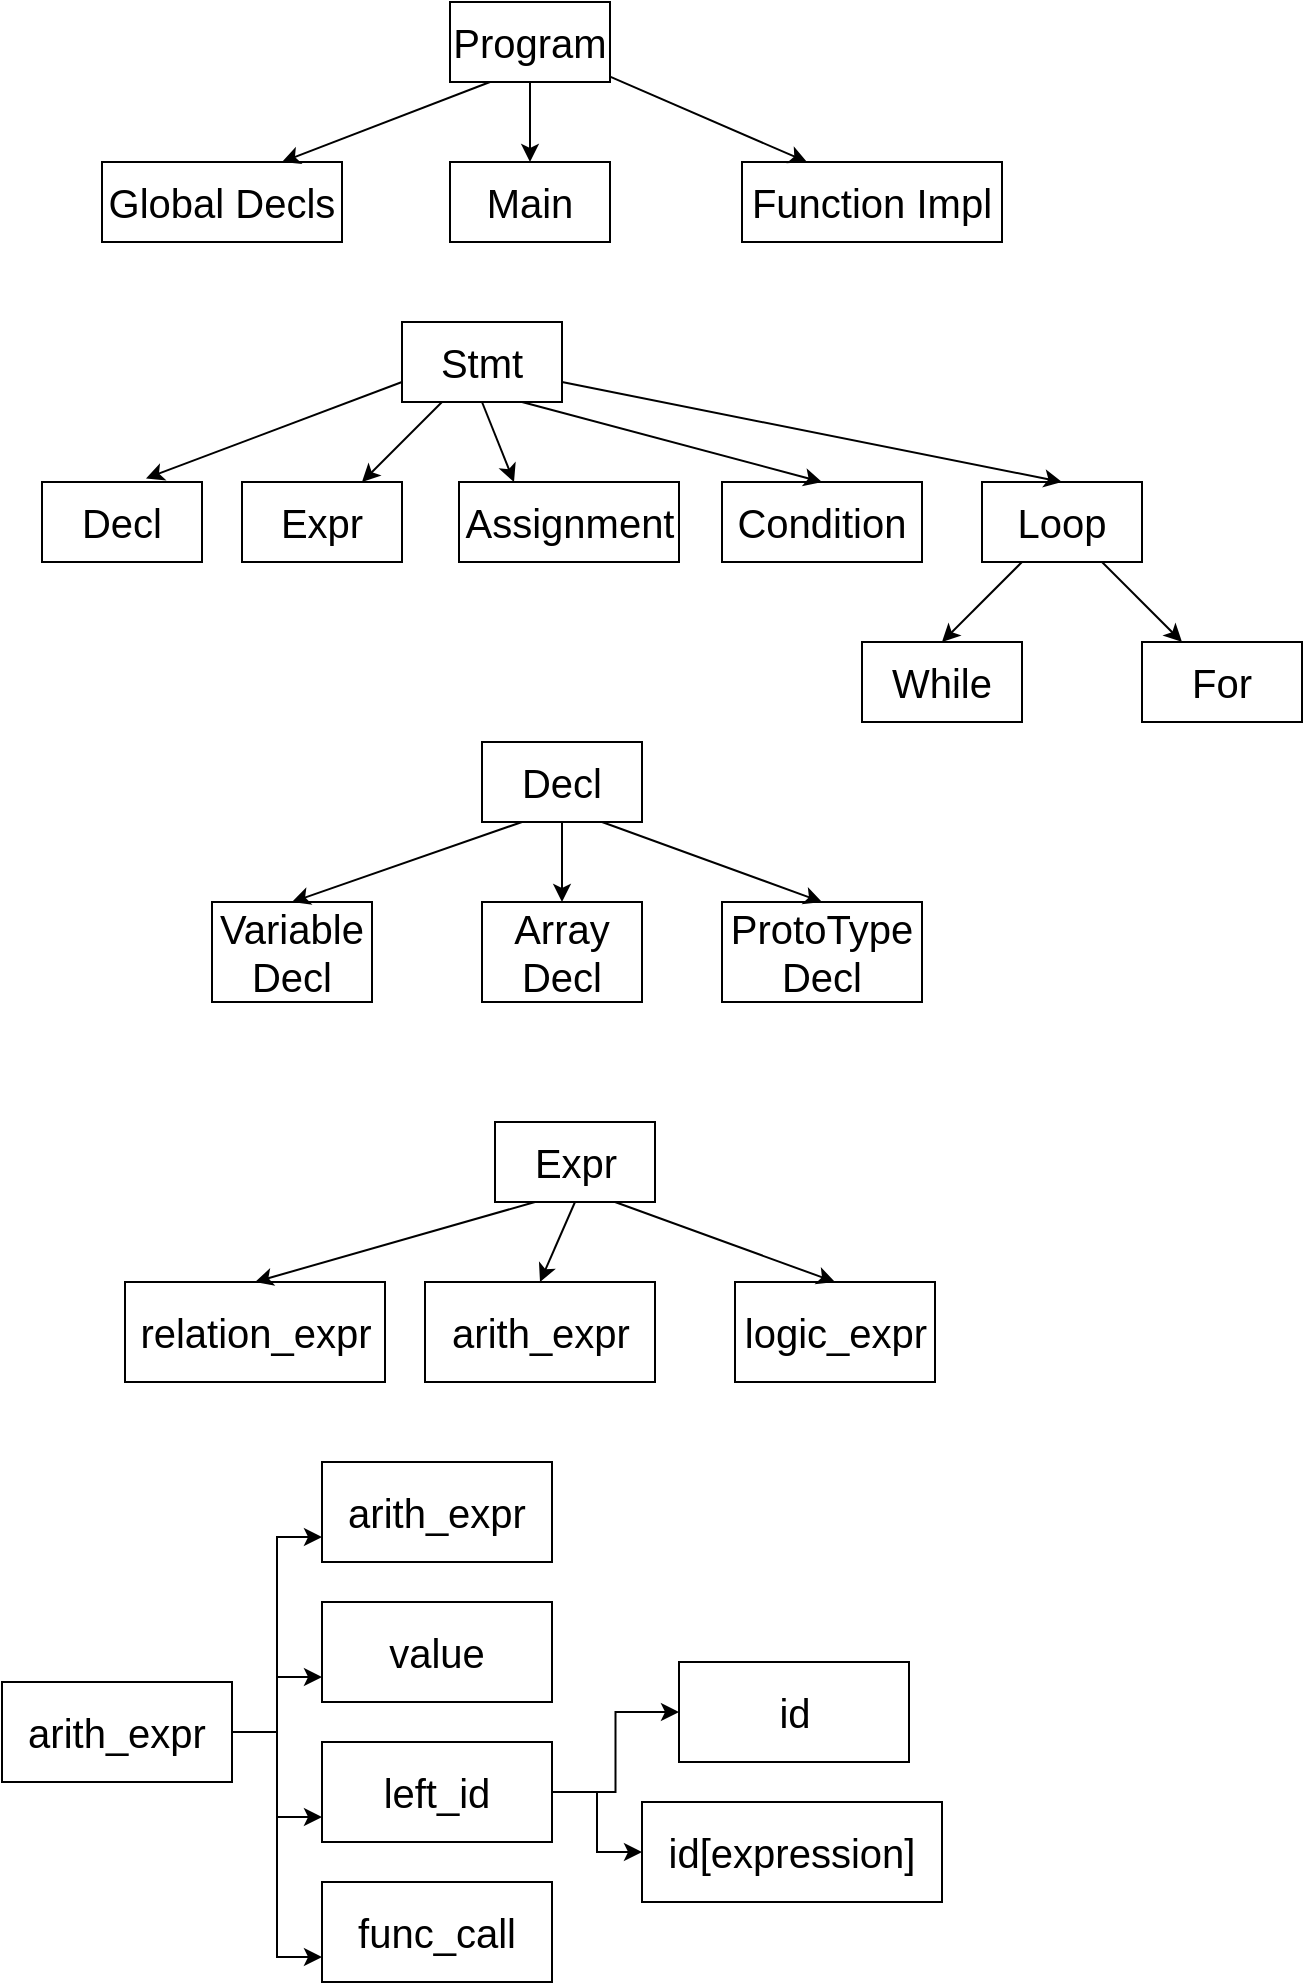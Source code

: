 <mxfile version="14.8.1" type="github" pages="3">
  <diagram id="9ckgrLxiNne1qEf4r4cq" name="Grammar">
    <mxGraphModel dx="964" dy="587" grid="1" gridSize="10" guides="1" tooltips="1" connect="1" arrows="1" fold="1" page="1" pageScale="1" pageWidth="827" pageHeight="1169" math="0" shadow="0">
      <root>
        <mxCell id="0" />
        <mxCell id="1" parent="0" />
        <mxCell id="SlmF-ZcB31-W-JVVWQMC-1" value="&lt;font style=&quot;font-size: 20px&quot;&gt;Stmt&lt;/font&gt;" style="rounded=0;whiteSpace=wrap;html=1;" vertex="1" parent="1">
          <mxGeometry x="310" y="200" width="80" height="40" as="geometry" />
        </mxCell>
        <mxCell id="SlmF-ZcB31-W-JVVWQMC-2" value="&lt;font style=&quot;font-size: 20px&quot;&gt;Decl&lt;/font&gt;" style="rounded=0;whiteSpace=wrap;html=1;" vertex="1" parent="1">
          <mxGeometry x="130" y="280" width="80" height="40" as="geometry" />
        </mxCell>
        <mxCell id="SlmF-ZcB31-W-JVVWQMC-3" value="&lt;font style=&quot;font-size: 20px&quot;&gt;Expr&lt;br&gt;&lt;/font&gt;" style="rounded=0;whiteSpace=wrap;html=1;" vertex="1" parent="1">
          <mxGeometry x="230" y="280" width="80" height="40" as="geometry" />
        </mxCell>
        <mxCell id="SlmF-ZcB31-W-JVVWQMC-4" value="&lt;font style=&quot;font-size: 20px&quot;&gt;Condition&lt;/font&gt;" style="rounded=0;whiteSpace=wrap;html=1;" vertex="1" parent="1">
          <mxGeometry x="470" y="280" width="100" height="40" as="geometry" />
        </mxCell>
        <mxCell id="SlmF-ZcB31-W-JVVWQMC-5" value="&lt;font style=&quot;font-size: 20px&quot;&gt;Loop&lt;/font&gt;" style="rounded=0;whiteSpace=wrap;html=1;" vertex="1" parent="1">
          <mxGeometry x="600" y="280" width="80" height="40" as="geometry" />
        </mxCell>
        <mxCell id="SlmF-ZcB31-W-JVVWQMC-6" value="" style="endArrow=classic;html=1;entryX=0.65;entryY=-0.045;entryDx=0;entryDy=0;entryPerimeter=0;" edge="1" parent="1" target="SlmF-ZcB31-W-JVVWQMC-2">
          <mxGeometry width="50" height="50" relative="1" as="geometry">
            <mxPoint x="310" y="230" as="sourcePoint" />
            <mxPoint x="430" y="230" as="targetPoint" />
          </mxGeometry>
        </mxCell>
        <mxCell id="SlmF-ZcB31-W-JVVWQMC-7" value="" style="endArrow=classic;html=1;exitX=0.25;exitY=1;exitDx=0;exitDy=0;entryX=0.75;entryY=0;entryDx=0;entryDy=0;" edge="1" parent="1" source="SlmF-ZcB31-W-JVVWQMC-1" target="SlmF-ZcB31-W-JVVWQMC-3">
          <mxGeometry width="50" height="50" relative="1" as="geometry">
            <mxPoint x="380" y="280" as="sourcePoint" />
            <mxPoint x="430" y="230" as="targetPoint" />
          </mxGeometry>
        </mxCell>
        <mxCell id="SlmF-ZcB31-W-JVVWQMC-8" value="" style="endArrow=classic;html=1;exitX=0.75;exitY=1;exitDx=0;exitDy=0;entryX=0.5;entryY=0;entryDx=0;entryDy=0;" edge="1" parent="1" source="SlmF-ZcB31-W-JVVWQMC-1" target="SlmF-ZcB31-W-JVVWQMC-4">
          <mxGeometry width="50" height="50" relative="1" as="geometry">
            <mxPoint x="380" y="280" as="sourcePoint" />
            <mxPoint x="430" y="230" as="targetPoint" />
          </mxGeometry>
        </mxCell>
        <mxCell id="SlmF-ZcB31-W-JVVWQMC-9" value="" style="endArrow=classic;html=1;exitX=1;exitY=0.75;exitDx=0;exitDy=0;entryX=0.5;entryY=0;entryDx=0;entryDy=0;" edge="1" parent="1" source="SlmF-ZcB31-W-JVVWQMC-1" target="SlmF-ZcB31-W-JVVWQMC-5">
          <mxGeometry width="50" height="50" relative="1" as="geometry">
            <mxPoint x="380" y="280" as="sourcePoint" />
            <mxPoint x="430" y="230" as="targetPoint" />
          </mxGeometry>
        </mxCell>
        <mxCell id="SlmF-ZcB31-W-JVVWQMC-11" value="&lt;font style=&quot;font-size: 20px&quot;&gt;While&lt;/font&gt;" style="rounded=0;whiteSpace=wrap;html=1;" vertex="1" parent="1">
          <mxGeometry x="540" y="360" width="80" height="40" as="geometry" />
        </mxCell>
        <mxCell id="SlmF-ZcB31-W-JVVWQMC-12" value="&lt;font style=&quot;font-size: 20px&quot;&gt;For&lt;/font&gt;" style="rounded=0;whiteSpace=wrap;html=1;" vertex="1" parent="1">
          <mxGeometry x="680" y="360" width="80" height="40" as="geometry" />
        </mxCell>
        <mxCell id="SlmF-ZcB31-W-JVVWQMC-13" value="" style="endArrow=classic;html=1;exitX=0.25;exitY=1;exitDx=0;exitDy=0;entryX=0.5;entryY=0;entryDx=0;entryDy=0;" edge="1" parent="1" source="SlmF-ZcB31-W-JVVWQMC-5" target="SlmF-ZcB31-W-JVVWQMC-11">
          <mxGeometry width="50" height="50" relative="1" as="geometry">
            <mxPoint x="510" y="440" as="sourcePoint" />
            <mxPoint x="590" y="360" as="targetPoint" />
          </mxGeometry>
        </mxCell>
        <mxCell id="SlmF-ZcB31-W-JVVWQMC-14" value="" style="endArrow=classic;html=1;exitX=0.75;exitY=1;exitDx=0;exitDy=0;" edge="1" parent="1" source="SlmF-ZcB31-W-JVVWQMC-5" target="SlmF-ZcB31-W-JVVWQMC-12">
          <mxGeometry width="50" height="50" relative="1" as="geometry">
            <mxPoint x="510" y="440" as="sourcePoint" />
            <mxPoint x="560" y="390" as="targetPoint" />
          </mxGeometry>
        </mxCell>
        <mxCell id="SlmF-ZcB31-W-JVVWQMC-15" value="&lt;font style=&quot;font-size: 20px&quot;&gt;Program&lt;/font&gt;" style="rounded=0;whiteSpace=wrap;html=1;" vertex="1" parent="1">
          <mxGeometry x="334" y="40" width="80" height="40" as="geometry" />
        </mxCell>
        <mxCell id="SlmF-ZcB31-W-JVVWQMC-16" value="&lt;span style=&quot;font-size: 20px&quot;&gt;Global Decls&lt;/span&gt;" style="rounded=0;whiteSpace=wrap;html=1;" vertex="1" parent="1">
          <mxGeometry x="160" y="120" width="120" height="40" as="geometry" />
        </mxCell>
        <mxCell id="SlmF-ZcB31-W-JVVWQMC-17" value="&lt;span style=&quot;font-size: 20px&quot;&gt;Main&lt;/span&gt;" style="rounded=0;whiteSpace=wrap;html=1;" vertex="1" parent="1">
          <mxGeometry x="334" y="120" width="80" height="40" as="geometry" />
        </mxCell>
        <mxCell id="SlmF-ZcB31-W-JVVWQMC-18" value="&lt;font style=&quot;font-size: 20px&quot;&gt;Function Impl&lt;/font&gt;" style="rounded=0;whiteSpace=wrap;html=1;" vertex="1" parent="1">
          <mxGeometry x="480" y="120" width="130" height="40" as="geometry" />
        </mxCell>
        <mxCell id="SlmF-ZcB31-W-JVVWQMC-19" value="" style="endArrow=classic;html=1;exitX=0.25;exitY=1;exitDx=0;exitDy=0;entryX=0.75;entryY=0;entryDx=0;entryDy=0;" edge="1" parent="1" source="SlmF-ZcB31-W-JVVWQMC-15" target="SlmF-ZcB31-W-JVVWQMC-16">
          <mxGeometry width="50" height="50" relative="1" as="geometry">
            <mxPoint x="410" y="210" as="sourcePoint" />
            <mxPoint x="460" y="160" as="targetPoint" />
          </mxGeometry>
        </mxCell>
        <mxCell id="SlmF-ZcB31-W-JVVWQMC-20" value="" style="endArrow=classic;html=1;exitX=0.5;exitY=1;exitDx=0;exitDy=0;" edge="1" parent="1" source="SlmF-ZcB31-W-JVVWQMC-15" target="SlmF-ZcB31-W-JVVWQMC-17">
          <mxGeometry width="50" height="50" relative="1" as="geometry">
            <mxPoint x="410" y="210" as="sourcePoint" />
            <mxPoint x="460" y="160" as="targetPoint" />
          </mxGeometry>
        </mxCell>
        <mxCell id="SlmF-ZcB31-W-JVVWQMC-21" value="" style="endArrow=classic;html=1;entryX=0.25;entryY=0;entryDx=0;entryDy=0;" edge="1" parent="1" source="SlmF-ZcB31-W-JVVWQMC-15" target="SlmF-ZcB31-W-JVVWQMC-18">
          <mxGeometry width="50" height="50" relative="1" as="geometry">
            <mxPoint x="410" y="210" as="sourcePoint" />
            <mxPoint x="460" y="160" as="targetPoint" />
          </mxGeometry>
        </mxCell>
        <mxCell id="mTv-OvWlcaXcJMn6zBkh-1" value="&lt;font style=&quot;font-size: 20px&quot;&gt;Assignment&lt;/font&gt;" style="rounded=0;whiteSpace=wrap;html=1;" vertex="1" parent="1">
          <mxGeometry x="338.5" y="280" width="110" height="40" as="geometry" />
        </mxCell>
        <mxCell id="mTv-OvWlcaXcJMn6zBkh-2" value="" style="endArrow=classic;html=1;exitX=0.5;exitY=1;exitDx=0;exitDy=0;entryX=0.25;entryY=0;entryDx=0;entryDy=0;" edge="1" parent="1" source="SlmF-ZcB31-W-JVVWQMC-1" target="mTv-OvWlcaXcJMn6zBkh-1">
          <mxGeometry width="50" height="50" relative="1" as="geometry">
            <mxPoint x="380" y="400" as="sourcePoint" />
            <mxPoint x="380" y="280" as="targetPoint" />
          </mxGeometry>
        </mxCell>
        <mxCell id="UnZ2T1HlrLIsgKYA6DNt-1" value="&lt;font style=&quot;font-size: 20px&quot;&gt;Decl&lt;/font&gt;" style="rounded=0;whiteSpace=wrap;html=1;" vertex="1" parent="1">
          <mxGeometry x="350" y="410" width="80" height="40" as="geometry" />
        </mxCell>
        <mxCell id="UnZ2T1HlrLIsgKYA6DNt-2" value="&lt;font style=&quot;font-size: 20px&quot;&gt;Variable Decl&lt;/font&gt;" style="rounded=0;whiteSpace=wrap;html=1;" vertex="1" parent="1">
          <mxGeometry x="215" y="490" width="80" height="50" as="geometry" />
        </mxCell>
        <mxCell id="UnZ2T1HlrLIsgKYA6DNt-3" value="&lt;font style=&quot;font-size: 20px&quot;&gt;Array Decl&lt;/font&gt;" style="rounded=0;whiteSpace=wrap;html=1;" vertex="1" parent="1">
          <mxGeometry x="350" y="490" width="80" height="50" as="geometry" />
        </mxCell>
        <mxCell id="UnZ2T1HlrLIsgKYA6DNt-4" value="&lt;font style=&quot;font-size: 20px&quot;&gt;ProtoType Decl&lt;/font&gt;" style="rounded=0;whiteSpace=wrap;html=1;" vertex="1" parent="1">
          <mxGeometry x="470" y="490" width="100" height="50" as="geometry" />
        </mxCell>
        <mxCell id="UnZ2T1HlrLIsgKYA6DNt-5" value="" style="endArrow=classic;html=1;exitX=0.25;exitY=1;exitDx=0;exitDy=0;entryX=0.5;entryY=0;entryDx=0;entryDy=0;" edge="1" parent="1" source="UnZ2T1HlrLIsgKYA6DNt-1" target="UnZ2T1HlrLIsgKYA6DNt-2">
          <mxGeometry width="50" height="50" relative="1" as="geometry">
            <mxPoint x="430" y="520" as="sourcePoint" />
            <mxPoint x="480" y="470" as="targetPoint" />
          </mxGeometry>
        </mxCell>
        <mxCell id="UnZ2T1HlrLIsgKYA6DNt-6" value="" style="endArrow=classic;html=1;exitX=0.5;exitY=1;exitDx=0;exitDy=0;entryX=0.5;entryY=0;entryDx=0;entryDy=0;" edge="1" parent="1" source="UnZ2T1HlrLIsgKYA6DNt-1" target="UnZ2T1HlrLIsgKYA6DNt-3">
          <mxGeometry width="50" height="50" relative="1" as="geometry">
            <mxPoint x="430" y="520" as="sourcePoint" />
            <mxPoint x="480" y="470" as="targetPoint" />
          </mxGeometry>
        </mxCell>
        <mxCell id="UnZ2T1HlrLIsgKYA6DNt-7" value="" style="endArrow=classic;html=1;exitX=0.75;exitY=1;exitDx=0;exitDy=0;entryX=0.5;entryY=0;entryDx=0;entryDy=0;" edge="1" parent="1" source="UnZ2T1HlrLIsgKYA6DNt-1" target="UnZ2T1HlrLIsgKYA6DNt-4">
          <mxGeometry width="50" height="50" relative="1" as="geometry">
            <mxPoint x="430" y="520" as="sourcePoint" />
            <mxPoint x="480" y="470" as="targetPoint" />
          </mxGeometry>
        </mxCell>
        <mxCell id="1DugYQYgMGUqFSoyTY6U-1" value="&lt;font style=&quot;font-size: 20px&quot;&gt;Expr&lt;/font&gt;" style="rounded=0;whiteSpace=wrap;html=1;" vertex="1" parent="1">
          <mxGeometry x="356.5" y="600" width="80" height="40" as="geometry" />
        </mxCell>
        <mxCell id="1DugYQYgMGUqFSoyTY6U-2" value="&lt;span style=&quot;font-size: 20px&quot;&gt;relation_expr&lt;/span&gt;" style="rounded=0;whiteSpace=wrap;html=1;" vertex="1" parent="1">
          <mxGeometry x="171.5" y="680" width="130" height="50" as="geometry" />
        </mxCell>
        <mxCell id="1DugYQYgMGUqFSoyTY6U-3" value="&lt;font style=&quot;font-size: 20px&quot;&gt;arith_expr&lt;/font&gt;" style="rounded=0;whiteSpace=wrap;html=1;" vertex="1" parent="1">
          <mxGeometry x="321.5" y="680" width="115" height="50" as="geometry" />
        </mxCell>
        <mxCell id="1DugYQYgMGUqFSoyTY6U-4" value="&lt;font style=&quot;font-size: 20px&quot;&gt;logic_expr&lt;/font&gt;" style="rounded=0;whiteSpace=wrap;html=1;" vertex="1" parent="1">
          <mxGeometry x="476.5" y="680" width="100" height="50" as="geometry" />
        </mxCell>
        <mxCell id="1DugYQYgMGUqFSoyTY6U-5" value="" style="endArrow=classic;html=1;exitX=0.25;exitY=1;exitDx=0;exitDy=0;entryX=0.5;entryY=0;entryDx=0;entryDy=0;" edge="1" parent="1" source="1DugYQYgMGUqFSoyTY6U-1" target="1DugYQYgMGUqFSoyTY6U-2">
          <mxGeometry width="50" height="50" relative="1" as="geometry">
            <mxPoint x="436.5" y="710" as="sourcePoint" />
            <mxPoint x="486.5" y="660" as="targetPoint" />
          </mxGeometry>
        </mxCell>
        <mxCell id="1DugYQYgMGUqFSoyTY6U-6" value="" style="endArrow=classic;html=1;exitX=0.5;exitY=1;exitDx=0;exitDy=0;entryX=0.5;entryY=0;entryDx=0;entryDy=0;" edge="1" parent="1" source="1DugYQYgMGUqFSoyTY6U-1" target="1DugYQYgMGUqFSoyTY6U-3">
          <mxGeometry width="50" height="50" relative="1" as="geometry">
            <mxPoint x="436.5" y="710" as="sourcePoint" />
            <mxPoint x="486.5" y="660" as="targetPoint" />
          </mxGeometry>
        </mxCell>
        <mxCell id="1DugYQYgMGUqFSoyTY6U-7" value="" style="endArrow=classic;html=1;exitX=0.75;exitY=1;exitDx=0;exitDy=0;entryX=0.5;entryY=0;entryDx=0;entryDy=0;" edge="1" parent="1" source="1DugYQYgMGUqFSoyTY6U-1" target="1DugYQYgMGUqFSoyTY6U-4">
          <mxGeometry width="50" height="50" relative="1" as="geometry">
            <mxPoint x="436.5" y="710" as="sourcePoint" />
            <mxPoint x="486.5" y="660" as="targetPoint" />
          </mxGeometry>
        </mxCell>
        <mxCell id="1DugYQYgMGUqFSoyTY6U-20" style="edgeStyle=orthogonalEdgeStyle;rounded=0;orthogonalLoop=1;jettySize=auto;html=1;entryX=0;entryY=0.75;entryDx=0;entryDy=0;" edge="1" parent="1" source="1DugYQYgMGUqFSoyTY6U-9" target="1DugYQYgMGUqFSoyTY6U-13">
          <mxGeometry relative="1" as="geometry" />
        </mxCell>
        <mxCell id="1DugYQYgMGUqFSoyTY6U-21" style="edgeStyle=orthogonalEdgeStyle;rounded=0;orthogonalLoop=1;jettySize=auto;html=1;entryX=0;entryY=0.75;entryDx=0;entryDy=0;" edge="1" parent="1" source="1DugYQYgMGUqFSoyTY6U-9" target="1DugYQYgMGUqFSoyTY6U-11">
          <mxGeometry relative="1" as="geometry" />
        </mxCell>
        <mxCell id="1DugYQYgMGUqFSoyTY6U-22" style="edgeStyle=orthogonalEdgeStyle;rounded=0;orthogonalLoop=1;jettySize=auto;html=1;entryX=0;entryY=0.75;entryDx=0;entryDy=0;" edge="1" parent="1" source="1DugYQYgMGUqFSoyTY6U-9" target="1DugYQYgMGUqFSoyTY6U-10">
          <mxGeometry relative="1" as="geometry" />
        </mxCell>
        <mxCell id="1DugYQYgMGUqFSoyTY6U-23" style="edgeStyle=orthogonalEdgeStyle;rounded=0;orthogonalLoop=1;jettySize=auto;html=1;entryX=0;entryY=0.75;entryDx=0;entryDy=0;" edge="1" parent="1" source="1DugYQYgMGUqFSoyTY6U-9" target="1DugYQYgMGUqFSoyTY6U-12">
          <mxGeometry relative="1" as="geometry" />
        </mxCell>
        <mxCell id="1DugYQYgMGUqFSoyTY6U-9" value="&lt;font style=&quot;font-size: 20px&quot;&gt;arith_expr&lt;/font&gt;" style="rounded=0;whiteSpace=wrap;html=1;" vertex="1" parent="1">
          <mxGeometry x="110" y="880" width="115" height="50" as="geometry" />
        </mxCell>
        <mxCell id="1DugYQYgMGUqFSoyTY6U-10" value="&lt;font style=&quot;font-size: 20px&quot;&gt;arith_expr&lt;/font&gt;" style="rounded=0;whiteSpace=wrap;html=1;" vertex="1" parent="1">
          <mxGeometry x="270" y="770" width="115" height="50" as="geometry" />
        </mxCell>
        <mxCell id="1DugYQYgMGUqFSoyTY6U-11" value="&lt;font style=&quot;font-size: 20px&quot;&gt;value&lt;/font&gt;" style="rounded=0;whiteSpace=wrap;html=1;" vertex="1" parent="1">
          <mxGeometry x="270" y="840" width="115" height="50" as="geometry" />
        </mxCell>
        <mxCell id="1DugYQYgMGUqFSoyTY6U-12" value="&lt;font style=&quot;font-size: 20px&quot;&gt;func_call&lt;/font&gt;" style="rounded=0;whiteSpace=wrap;html=1;" vertex="1" parent="1">
          <mxGeometry x="270" y="980" width="115" height="50" as="geometry" />
        </mxCell>
        <mxCell id="1DugYQYgMGUqFSoyTY6U-17" style="edgeStyle=orthogonalEdgeStyle;rounded=0;orthogonalLoop=1;jettySize=auto;html=1;entryX=0;entryY=0.5;entryDx=0;entryDy=0;" edge="1" parent="1" source="1DugYQYgMGUqFSoyTY6U-13" target="1DugYQYgMGUqFSoyTY6U-15">
          <mxGeometry relative="1" as="geometry" />
        </mxCell>
        <mxCell id="1DugYQYgMGUqFSoyTY6U-24" style="edgeStyle=orthogonalEdgeStyle;rounded=0;orthogonalLoop=1;jettySize=auto;html=1;entryX=0;entryY=0.5;entryDx=0;entryDy=0;" edge="1" parent="1" source="1DugYQYgMGUqFSoyTY6U-13" target="1DugYQYgMGUqFSoyTY6U-14">
          <mxGeometry relative="1" as="geometry" />
        </mxCell>
        <mxCell id="1DugYQYgMGUqFSoyTY6U-13" value="&lt;font style=&quot;font-size: 20px&quot;&gt;left_id&lt;/font&gt;" style="rounded=0;whiteSpace=wrap;html=1;" vertex="1" parent="1">
          <mxGeometry x="270" y="910" width="115" height="50" as="geometry" />
        </mxCell>
        <mxCell id="1DugYQYgMGUqFSoyTY6U-14" value="&lt;font style=&quot;font-size: 20px&quot;&gt;id&lt;/font&gt;" style="rounded=0;whiteSpace=wrap;html=1;" vertex="1" parent="1">
          <mxGeometry x="448.5" y="870" width="115" height="50" as="geometry" />
        </mxCell>
        <mxCell id="1DugYQYgMGUqFSoyTY6U-15" value="&lt;span style=&quot;font-size: 20px&quot;&gt;id[expression]&lt;/span&gt;" style="rounded=0;whiteSpace=wrap;html=1;" vertex="1" parent="1">
          <mxGeometry x="430" y="940" width="150" height="50" as="geometry" />
        </mxCell>
      </root>
    </mxGraphModel>
  </diagram>
  <diagram id="hINfZdH6R22_M2OfWEpi" name="AST">
    <mxGraphModel dx="964" dy="587" grid="1" gridSize="10" guides="1" tooltips="1" connect="1" arrows="1" fold="1" page="1" pageScale="1" pageWidth="1169" pageHeight="1654" math="0" shadow="0">
      <root>
        <mxCell id="_O8LYCDpi1IWfMHmvwUw-0" />
        <mxCell id="_O8LYCDpi1IWfMHmvwUw-1" parent="_O8LYCDpi1IWfMHmvwUw-0" />
        <mxCell id="_O8LYCDpi1IWfMHmvwUw-2" value="&lt;font style=&quot;font-size: 20px&quot;&gt;Stmt&lt;/font&gt;" style="rounded=0;whiteSpace=wrap;html=1;" vertex="1" parent="_O8LYCDpi1IWfMHmvwUw-1">
          <mxGeometry x="490" y="230" width="80" height="40" as="geometry" />
        </mxCell>
        <mxCell id="_O8LYCDpi1IWfMHmvwUw-3" value="&lt;font style=&quot;font-size: 20px&quot;&gt;Decl&lt;/font&gt;" style="rounded=0;whiteSpace=wrap;html=1;" vertex="1" parent="_O8LYCDpi1IWfMHmvwUw-1">
          <mxGeometry x="310" y="310" width="80" height="40" as="geometry" />
        </mxCell>
        <mxCell id="_O8LYCDpi1IWfMHmvwUw-4" value="&lt;font style=&quot;font-size: 20px&quot;&gt;Expr&lt;br&gt;&lt;/font&gt;" style="rounded=0;whiteSpace=wrap;html=1;" vertex="1" parent="_O8LYCDpi1IWfMHmvwUw-1">
          <mxGeometry x="410" y="310" width="80" height="40" as="geometry" />
        </mxCell>
        <mxCell id="_O8LYCDpi1IWfMHmvwUw-5" value="&lt;font style=&quot;font-size: 20px&quot;&gt;Condition&lt;/font&gt;" style="rounded=0;whiteSpace=wrap;html=1;" vertex="1" parent="_O8LYCDpi1IWfMHmvwUw-1">
          <mxGeometry x="650" y="310" width="100" height="40" as="geometry" />
        </mxCell>
        <mxCell id="_O8LYCDpi1IWfMHmvwUw-6" value="&lt;font style=&quot;font-size: 20px&quot;&gt;Loop&lt;/font&gt;" style="rounded=0;whiteSpace=wrap;html=1;" vertex="1" parent="_O8LYCDpi1IWfMHmvwUw-1">
          <mxGeometry x="780" y="310" width="80" height="40" as="geometry" />
        </mxCell>
        <mxCell id="_O8LYCDpi1IWfMHmvwUw-7" value="" style="endArrow=classic;html=1;entryX=0.65;entryY=-0.045;entryDx=0;entryDy=0;entryPerimeter=0;" edge="1" parent="_O8LYCDpi1IWfMHmvwUw-1" target="_O8LYCDpi1IWfMHmvwUw-3">
          <mxGeometry width="50" height="50" relative="1" as="geometry">
            <mxPoint x="490" y="260" as="sourcePoint" />
            <mxPoint x="610" y="260" as="targetPoint" />
          </mxGeometry>
        </mxCell>
        <mxCell id="_O8LYCDpi1IWfMHmvwUw-8" value="" style="endArrow=classic;html=1;exitX=0.25;exitY=1;exitDx=0;exitDy=0;entryX=0.75;entryY=0;entryDx=0;entryDy=0;" edge="1" parent="_O8LYCDpi1IWfMHmvwUw-1" source="_O8LYCDpi1IWfMHmvwUw-2" target="_O8LYCDpi1IWfMHmvwUw-4">
          <mxGeometry width="50" height="50" relative="1" as="geometry">
            <mxPoint x="560" y="310" as="sourcePoint" />
            <mxPoint x="610" y="260" as="targetPoint" />
          </mxGeometry>
        </mxCell>
        <mxCell id="_O8LYCDpi1IWfMHmvwUw-9" value="" style="endArrow=classic;html=1;exitX=0.75;exitY=1;exitDx=0;exitDy=0;entryX=0.5;entryY=0;entryDx=0;entryDy=0;" edge="1" parent="_O8LYCDpi1IWfMHmvwUw-1" source="_O8LYCDpi1IWfMHmvwUw-2" target="_O8LYCDpi1IWfMHmvwUw-5">
          <mxGeometry width="50" height="50" relative="1" as="geometry">
            <mxPoint x="560" y="310" as="sourcePoint" />
            <mxPoint x="610" y="260" as="targetPoint" />
          </mxGeometry>
        </mxCell>
        <mxCell id="_O8LYCDpi1IWfMHmvwUw-10" value="" style="endArrow=classic;html=1;exitX=1;exitY=0.75;exitDx=0;exitDy=0;entryX=0.5;entryY=0;entryDx=0;entryDy=0;" edge="1" parent="_O8LYCDpi1IWfMHmvwUw-1" source="_O8LYCDpi1IWfMHmvwUw-2" target="_O8LYCDpi1IWfMHmvwUw-6">
          <mxGeometry width="50" height="50" relative="1" as="geometry">
            <mxPoint x="560" y="310" as="sourcePoint" />
            <mxPoint x="610" y="260" as="targetPoint" />
          </mxGeometry>
        </mxCell>
        <mxCell id="_O8LYCDpi1IWfMHmvwUw-11" value="&lt;font style=&quot;font-size: 20px&quot;&gt;While&lt;/font&gt;" style="rounded=0;whiteSpace=wrap;html=1;" vertex="1" parent="_O8LYCDpi1IWfMHmvwUw-1">
          <mxGeometry x="720" y="390" width="80" height="40" as="geometry" />
        </mxCell>
        <mxCell id="_O8LYCDpi1IWfMHmvwUw-12" value="&lt;font style=&quot;font-size: 20px&quot;&gt;For&lt;/font&gt;" style="rounded=0;whiteSpace=wrap;html=1;" vertex="1" parent="_O8LYCDpi1IWfMHmvwUw-1">
          <mxGeometry x="860" y="390" width="80" height="40" as="geometry" />
        </mxCell>
        <mxCell id="_O8LYCDpi1IWfMHmvwUw-13" value="" style="endArrow=classic;html=1;exitX=0.25;exitY=1;exitDx=0;exitDy=0;entryX=0.5;entryY=0;entryDx=0;entryDy=0;" edge="1" parent="_O8LYCDpi1IWfMHmvwUw-1" source="_O8LYCDpi1IWfMHmvwUw-6" target="_O8LYCDpi1IWfMHmvwUw-11">
          <mxGeometry width="50" height="50" relative="1" as="geometry">
            <mxPoint x="690" y="470" as="sourcePoint" />
            <mxPoint x="770" y="390" as="targetPoint" />
          </mxGeometry>
        </mxCell>
        <mxCell id="_O8LYCDpi1IWfMHmvwUw-14" value="" style="endArrow=classic;html=1;exitX=0.75;exitY=1;exitDx=0;exitDy=0;" edge="1" parent="_O8LYCDpi1IWfMHmvwUw-1" source="_O8LYCDpi1IWfMHmvwUw-6" target="_O8LYCDpi1IWfMHmvwUw-12">
          <mxGeometry width="50" height="50" relative="1" as="geometry">
            <mxPoint x="690" y="470" as="sourcePoint" />
            <mxPoint x="740" y="420" as="targetPoint" />
          </mxGeometry>
        </mxCell>
        <mxCell id="_O8LYCDpi1IWfMHmvwUw-15" value="&lt;font style=&quot;font-size: 20px&quot;&gt;AST&lt;/font&gt;" style="rounded=0;whiteSpace=wrap;html=1;" vertex="1" parent="_O8LYCDpi1IWfMHmvwUw-1">
          <mxGeometry x="414" y="50" width="80" height="40" as="geometry" />
        </mxCell>
        <mxCell id="_O8LYCDpi1IWfMHmvwUw-16" value="&lt;span style=&quot;font-size: 20px&quot;&gt;GlobalPart&lt;/span&gt;" style="rounded=0;whiteSpace=wrap;html=1;" vertex="1" parent="_O8LYCDpi1IWfMHmvwUw-1">
          <mxGeometry x="240" y="130" width="120" height="40" as="geometry" />
        </mxCell>
        <mxCell id="_O8LYCDpi1IWfMHmvwUw-17" value="&lt;span style=&quot;font-size: 20px&quot;&gt;Main&lt;/span&gt;" style="rounded=0;whiteSpace=wrap;html=1;" vertex="1" parent="_O8LYCDpi1IWfMHmvwUw-1">
          <mxGeometry x="414" y="130" width="80" height="40" as="geometry" />
        </mxCell>
        <mxCell id="_O8LYCDpi1IWfMHmvwUw-18" value="&lt;font style=&quot;font-size: 20px&quot;&gt;FunctionPart&lt;br&gt;&lt;/font&gt;" style="rounded=0;whiteSpace=wrap;html=1;" vertex="1" parent="_O8LYCDpi1IWfMHmvwUw-1">
          <mxGeometry x="560" y="130" width="130" height="40" as="geometry" />
        </mxCell>
        <mxCell id="_O8LYCDpi1IWfMHmvwUw-19" value="" style="endArrow=classic;html=1;exitX=0.25;exitY=1;exitDx=0;exitDy=0;entryX=0.75;entryY=0;entryDx=0;entryDy=0;" edge="1" parent="_O8LYCDpi1IWfMHmvwUw-1" source="_O8LYCDpi1IWfMHmvwUw-15" target="_O8LYCDpi1IWfMHmvwUw-16">
          <mxGeometry width="50" height="50" relative="1" as="geometry">
            <mxPoint x="490" y="220" as="sourcePoint" />
            <mxPoint x="540" y="170" as="targetPoint" />
          </mxGeometry>
        </mxCell>
        <mxCell id="_O8LYCDpi1IWfMHmvwUw-20" value="" style="endArrow=classic;html=1;exitX=0.5;exitY=1;exitDx=0;exitDy=0;" edge="1" parent="_O8LYCDpi1IWfMHmvwUw-1" source="_O8LYCDpi1IWfMHmvwUw-15" target="_O8LYCDpi1IWfMHmvwUw-17">
          <mxGeometry width="50" height="50" relative="1" as="geometry">
            <mxPoint x="490" y="220" as="sourcePoint" />
            <mxPoint x="540" y="170" as="targetPoint" />
          </mxGeometry>
        </mxCell>
        <mxCell id="_O8LYCDpi1IWfMHmvwUw-21" value="" style="endArrow=classic;html=1;entryX=0.25;entryY=0;entryDx=0;entryDy=0;" edge="1" parent="_O8LYCDpi1IWfMHmvwUw-1" source="_O8LYCDpi1IWfMHmvwUw-15" target="_O8LYCDpi1IWfMHmvwUw-18">
          <mxGeometry width="50" height="50" relative="1" as="geometry">
            <mxPoint x="490" y="220" as="sourcePoint" />
            <mxPoint x="540" y="170" as="targetPoint" />
          </mxGeometry>
        </mxCell>
        <mxCell id="_O8LYCDpi1IWfMHmvwUw-22" value="&lt;font style=&quot;font-size: 20px&quot;&gt;Assignment&lt;/font&gt;" style="rounded=0;whiteSpace=wrap;html=1;" vertex="1" parent="_O8LYCDpi1IWfMHmvwUw-1">
          <mxGeometry x="518.5" y="310" width="110" height="40" as="geometry" />
        </mxCell>
        <mxCell id="_O8LYCDpi1IWfMHmvwUw-23" value="" style="endArrow=classic;html=1;exitX=0.5;exitY=1;exitDx=0;exitDy=0;entryX=0.25;entryY=0;entryDx=0;entryDy=0;" edge="1" parent="_O8LYCDpi1IWfMHmvwUw-1" source="_O8LYCDpi1IWfMHmvwUw-2" target="_O8LYCDpi1IWfMHmvwUw-22">
          <mxGeometry width="50" height="50" relative="1" as="geometry">
            <mxPoint x="560" y="430" as="sourcePoint" />
            <mxPoint x="560" y="310" as="targetPoint" />
          </mxGeometry>
        </mxCell>
        <mxCell id="_O8LYCDpi1IWfMHmvwUw-25" value="&lt;font style=&quot;font-size: 20px&quot;&gt;Variable Decl&lt;/font&gt;" style="rounded=0;whiteSpace=wrap;html=1;" vertex="1" parent="_O8LYCDpi1IWfMHmvwUw-1">
          <mxGeometry x="90" y="400" width="80" height="50" as="geometry" />
        </mxCell>
        <mxCell id="_O8LYCDpi1IWfMHmvwUw-26" value="&lt;font style=&quot;font-size: 20px&quot;&gt;Array Decl&lt;/font&gt;" style="rounded=0;whiteSpace=wrap;html=1;" vertex="1" parent="_O8LYCDpi1IWfMHmvwUw-1">
          <mxGeometry x="190" y="400" width="80" height="50" as="geometry" />
        </mxCell>
        <mxCell id="_O8LYCDpi1IWfMHmvwUw-27" value="&lt;font style=&quot;font-size: 20px&quot;&gt;ProtoType Decl&lt;/font&gt;" style="rounded=0;whiteSpace=wrap;html=1;" vertex="1" parent="_O8LYCDpi1IWfMHmvwUw-1">
          <mxGeometry x="290" y="400" width="100" height="50" as="geometry" />
        </mxCell>
        <mxCell id="_O8LYCDpi1IWfMHmvwUw-28" value="" style="endArrow=classic;html=1;exitX=0.25;exitY=1;exitDx=0;exitDy=0;entryX=0.5;entryY=0;entryDx=0;entryDy=0;" edge="1" parent="_O8LYCDpi1IWfMHmvwUw-1" source="_O8LYCDpi1IWfMHmvwUw-3" target="_O8LYCDpi1IWfMHmvwUw-25">
          <mxGeometry width="50" height="50" relative="1" as="geometry">
            <mxPoint x="355" y="430" as="sourcePoint" />
            <mxPoint x="465" y="450" as="targetPoint" />
          </mxGeometry>
        </mxCell>
        <mxCell id="_O8LYCDpi1IWfMHmvwUw-29" value="" style="endArrow=classic;html=1;exitX=0.5;exitY=1;exitDx=0;exitDy=0;entryX=0.5;entryY=0;entryDx=0;entryDy=0;" edge="1" parent="_O8LYCDpi1IWfMHmvwUw-1" source="_O8LYCDpi1IWfMHmvwUw-3" target="_O8LYCDpi1IWfMHmvwUw-26">
          <mxGeometry width="50" height="50" relative="1" as="geometry">
            <mxPoint x="375" y="430" as="sourcePoint" />
            <mxPoint x="465" y="450" as="targetPoint" />
          </mxGeometry>
        </mxCell>
        <mxCell id="_O8LYCDpi1IWfMHmvwUw-30" value="" style="endArrow=classic;html=1;exitX=0.75;exitY=1;exitDx=0;exitDy=0;entryX=0.5;entryY=0;entryDx=0;entryDy=0;" edge="1" parent="_O8LYCDpi1IWfMHmvwUw-1" source="_O8LYCDpi1IWfMHmvwUw-3" target="_O8LYCDpi1IWfMHmvwUw-27">
          <mxGeometry width="50" height="50" relative="1" as="geometry">
            <mxPoint x="395" y="430" as="sourcePoint" />
            <mxPoint x="465" y="450" as="targetPoint" />
          </mxGeometry>
        </mxCell>
        <mxCell id="_O8LYCDpi1IWfMHmvwUw-35" value="" style="endArrow=classic;html=1;exitX=0.25;exitY=1;exitDx=0;exitDy=0;entryX=0.25;entryY=0;entryDx=0;entryDy=0;" edge="1" parent="_O8LYCDpi1IWfMHmvwUw-1" source="_O8LYCDpi1IWfMHmvwUw-4" target="_O8LYCDpi1IWfMHmvwUw-44">
          <mxGeometry width="50" height="50" relative="1" as="geometry">
            <mxPoint x="428.5" y="490" as="sourcePoint" />
            <mxPoint x="436" y="480" as="targetPoint" />
          </mxGeometry>
        </mxCell>
        <mxCell id="_O8LYCDpi1IWfMHmvwUw-36" value="" style="endArrow=classic;html=1;exitX=0.5;exitY=1;exitDx=0;exitDy=0;entryX=0.25;entryY=0;entryDx=0;entryDy=0;" edge="1" parent="_O8LYCDpi1IWfMHmvwUw-1" source="_O8LYCDpi1IWfMHmvwUw-4" target="_O8LYCDpi1IWfMHmvwUw-49">
          <mxGeometry width="50" height="50" relative="1" as="geometry">
            <mxPoint x="448.5" y="490" as="sourcePoint" />
            <mxPoint x="578.5" y="480" as="targetPoint" />
          </mxGeometry>
        </mxCell>
        <mxCell id="_O8LYCDpi1IWfMHmvwUw-37" value="" style="endArrow=classic;html=1;exitX=0.75;exitY=1;exitDx=0;exitDy=0;entryX=0.25;entryY=0;entryDx=0;entryDy=0;" edge="1" parent="_O8LYCDpi1IWfMHmvwUw-1" source="_O8LYCDpi1IWfMHmvwUw-4" target="_O8LYCDpi1IWfMHmvwUw-45">
          <mxGeometry width="50" height="50" relative="1" as="geometry">
            <mxPoint x="468.5" y="490" as="sourcePoint" />
            <mxPoint x="726" y="480" as="targetPoint" />
          </mxGeometry>
        </mxCell>
        <mxCell id="_O8LYCDpi1IWfMHmvwUw-44" value="&lt;font style=&quot;font-size: 20px&quot;&gt;Value&lt;/font&gt;" style="rounded=0;whiteSpace=wrap;html=1;" vertex="1" parent="_O8LYCDpi1IWfMHmvwUw-1">
          <mxGeometry x="370" y="500" width="75" height="40" as="geometry" />
        </mxCell>
        <mxCell id="_O8LYCDpi1IWfMHmvwUw-45" value="&lt;font style=&quot;font-size: 20px&quot;&gt;FuncCall&lt;/font&gt;" style="rounded=0;whiteSpace=wrap;html=1;" vertex="1" parent="_O8LYCDpi1IWfMHmvwUw-1">
          <mxGeometry x="590" y="510" width="100" height="40" as="geometry" />
        </mxCell>
        <mxCell id="_O8LYCDpi1IWfMHmvwUw-49" value="&lt;font style=&quot;font-size: 20px&quot;&gt;Identifier&lt;/font&gt;" style="rounded=0;whiteSpace=wrap;html=1;" vertex="1" parent="_O8LYCDpi1IWfMHmvwUw-1">
          <mxGeometry x="480.5" y="510" width="99" height="40" as="geometry" />
        </mxCell>
        <mxCell id="_O8LYCDpi1IWfMHmvwUw-50" value="&lt;span style=&quot;font-size: 20px&quot;&gt;ArrayExpr&lt;/span&gt;" style="rounded=0;whiteSpace=wrap;html=1;" vertex="1" parent="_O8LYCDpi1IWfMHmvwUw-1">
          <mxGeometry x="697.5" y="510" width="100" height="40" as="geometry" />
        </mxCell>
        <mxCell id="PvTrowNv0lt64NNmK7a_-1" value="" style="endArrow=classic;html=1;exitX=1;exitY=1;exitDx=0;exitDy=0;entryX=0.5;entryY=0;entryDx=0;entryDy=0;" edge="1" parent="_O8LYCDpi1IWfMHmvwUw-1" source="_O8LYCDpi1IWfMHmvwUw-4" target="_O8LYCDpi1IWfMHmvwUw-50">
          <mxGeometry width="50" height="50" relative="1" as="geometry">
            <mxPoint x="520" y="520" as="sourcePoint" />
            <mxPoint x="570" y="470" as="targetPoint" />
          </mxGeometry>
        </mxCell>
        <mxCell id="PvTrowNv0lt64NNmK7a_-2" value="&lt;span style=&quot;font-size: 20px&quot;&gt;Integer&lt;/span&gt;" style="rounded=0;whiteSpace=wrap;html=1;" vertex="1" parent="_O8LYCDpi1IWfMHmvwUw-1">
          <mxGeometry x="150" y="580" width="75" height="40" as="geometry" />
        </mxCell>
        <mxCell id="PvTrowNv0lt64NNmK7a_-3" value="&lt;font style=&quot;font-size: 20px&quot;&gt;Float&lt;/font&gt;" style="rounded=0;whiteSpace=wrap;html=1;" vertex="1" parent="_O8LYCDpi1IWfMHmvwUw-1">
          <mxGeometry x="260" y="580" width="75" height="40" as="geometry" />
        </mxCell>
        <mxCell id="PvTrowNv0lt64NNmK7a_-4" value="&lt;font style=&quot;font-size: 20px&quot;&gt;Bool&lt;/font&gt;" style="rounded=0;whiteSpace=wrap;html=1;" vertex="1" parent="_O8LYCDpi1IWfMHmvwUw-1">
          <mxGeometry x="360" y="580" width="75" height="40" as="geometry" />
        </mxCell>
        <mxCell id="PvTrowNv0lt64NNmK7a_-5" value="&lt;font style=&quot;font-size: 20px&quot;&gt;String&lt;/font&gt;" style="rounded=0;whiteSpace=wrap;html=1;" vertex="1" parent="_O8LYCDpi1IWfMHmvwUw-1">
          <mxGeometry x="460" y="580" width="75" height="40" as="geometry" />
        </mxCell>
        <mxCell id="PvTrowNv0lt64NNmK7a_-6" value="&lt;font style=&quot;font-size: 20px&quot;&gt;Void&lt;/font&gt;" style="rounded=0;whiteSpace=wrap;html=1;" vertex="1" parent="_O8LYCDpi1IWfMHmvwUw-1">
          <mxGeometry x="560" y="580" width="75" height="40" as="geometry" />
        </mxCell>
        <mxCell id="PvTrowNv0lt64NNmK7a_-7" value="" style="endArrow=classic;html=1;exitX=0;exitY=1;exitDx=0;exitDy=0;entryX=0.5;entryY=0;entryDx=0;entryDy=0;" edge="1" parent="_O8LYCDpi1IWfMHmvwUw-1" source="_O8LYCDpi1IWfMHmvwUw-44" target="PvTrowNv0lt64NNmK7a_-2">
          <mxGeometry width="50" height="50" relative="1" as="geometry">
            <mxPoint x="500" y="680" as="sourcePoint" />
            <mxPoint x="550" y="630" as="targetPoint" />
          </mxGeometry>
        </mxCell>
        <mxCell id="PvTrowNv0lt64NNmK7a_-8" value="" style="endArrow=classic;html=1;exitX=0.25;exitY=1;exitDx=0;exitDy=0;entryX=0.25;entryY=0;entryDx=0;entryDy=0;" edge="1" parent="_O8LYCDpi1IWfMHmvwUw-1" source="_O8LYCDpi1IWfMHmvwUw-44" target="PvTrowNv0lt64NNmK7a_-3">
          <mxGeometry width="50" height="50" relative="1" as="geometry">
            <mxPoint x="500" y="680" as="sourcePoint" />
            <mxPoint x="550" y="630" as="targetPoint" />
          </mxGeometry>
        </mxCell>
        <mxCell id="PvTrowNv0lt64NNmK7a_-9" value="" style="endArrow=classic;html=1;exitX=0.5;exitY=1;exitDx=0;exitDy=0;entryX=0.25;entryY=0;entryDx=0;entryDy=0;" edge="1" parent="_O8LYCDpi1IWfMHmvwUw-1" source="_O8LYCDpi1IWfMHmvwUw-44" target="PvTrowNv0lt64NNmK7a_-4">
          <mxGeometry width="50" height="50" relative="1" as="geometry">
            <mxPoint x="500" y="680" as="sourcePoint" />
            <mxPoint x="550" y="630" as="targetPoint" />
          </mxGeometry>
        </mxCell>
        <mxCell id="PvTrowNv0lt64NNmK7a_-10" value="" style="endArrow=classic;html=1;exitX=0.75;exitY=1;exitDx=0;exitDy=0;entryX=0;entryY=0;entryDx=0;entryDy=0;" edge="1" parent="_O8LYCDpi1IWfMHmvwUw-1" source="_O8LYCDpi1IWfMHmvwUw-44" target="PvTrowNv0lt64NNmK7a_-5">
          <mxGeometry width="50" height="50" relative="1" as="geometry">
            <mxPoint x="500" y="680" as="sourcePoint" />
            <mxPoint x="550" y="630" as="targetPoint" />
          </mxGeometry>
        </mxCell>
        <mxCell id="PvTrowNv0lt64NNmK7a_-11" value="" style="endArrow=classic;html=1;exitX=1;exitY=1;exitDx=0;exitDy=0;entryX=0.25;entryY=0;entryDx=0;entryDy=0;" edge="1" parent="_O8LYCDpi1IWfMHmvwUw-1" source="_O8LYCDpi1IWfMHmvwUw-44" target="PvTrowNv0lt64NNmK7a_-6">
          <mxGeometry width="50" height="50" relative="1" as="geometry">
            <mxPoint x="500" y="680" as="sourcePoint" />
            <mxPoint x="550" y="630" as="targetPoint" />
          </mxGeometry>
        </mxCell>
        <mxCell id="PvTrowNv0lt64NNmK7a_-12" value="&lt;span style=&quot;font-size: 20px&quot;&gt;BinaryExpr&lt;/span&gt;" style="rounded=0;whiteSpace=wrap;html=1;" vertex="1" parent="_O8LYCDpi1IWfMHmvwUw-1">
          <mxGeometry x="810" y="510" width="100" height="40" as="geometry" />
        </mxCell>
        <mxCell id="PvTrowNv0lt64NNmK7a_-13" value="" style="endArrow=classic;html=1;exitX=1;exitY=0.75;exitDx=0;exitDy=0;entryX=0.25;entryY=0;entryDx=0;entryDy=0;" edge="1" parent="_O8LYCDpi1IWfMHmvwUw-1" source="_O8LYCDpi1IWfMHmvwUw-4" target="PvTrowNv0lt64NNmK7a_-12">
          <mxGeometry width="50" height="50" relative="1" as="geometry">
            <mxPoint x="500" y="470" as="sourcePoint" />
            <mxPoint x="550" y="420" as="targetPoint" />
          </mxGeometry>
        </mxCell>
      </root>
    </mxGraphModel>
  </diagram>
  <diagram id="zyGFpdTUJZX0pkvryWbd" name="example">
    <mxGraphModel dx="665" dy="405" grid="1" gridSize="10" guides="1" tooltips="1" connect="1" arrows="1" fold="1" page="1" pageScale="1" pageWidth="827" pageHeight="1169" math="0" shadow="0">
      <root>
        <mxCell id="EHEwBLLDFzp5XDAm-Ewx-0" />
        <mxCell id="EHEwBLLDFzp5XDAm-Ewx-1" parent="EHEwBLLDFzp5XDAm-Ewx-0" />
        <mxCell id="6Pyiwb7LWoMH3Ax1tshR-0" value="&lt;font style=&quot;font-size: 20px&quot;&gt;stmt&lt;/font&gt;" style="rounded=0;whiteSpace=wrap;html=1;" vertex="1" parent="EHEwBLLDFzp5XDAm-Ewx-1">
          <mxGeometry x="375" width="76" height="40" as="geometry" />
        </mxCell>
        <mxCell id="6Pyiwb7LWoMH3Ax1tshR-3" value="&lt;font style=&quot;font-size: 20px&quot;&gt;relation_expr&lt;/font&gt;" style="rounded=0;whiteSpace=wrap;html=1;" vertex="1" parent="EHEwBLLDFzp5XDAm-Ewx-1">
          <mxGeometry x="130" y="65" width="130" height="30" as="geometry" />
        </mxCell>
        <mxCell id="6Pyiwb7LWoMH3Ax1tshR-4" value="&lt;font style=&quot;font-size: 20px&quot;&gt;if&lt;/font&gt;" style="text;html=1;align=center;verticalAlign=middle;resizable=0;points=[];autosize=1;strokeColor=none;" vertex="1" parent="EHEwBLLDFzp5XDAm-Ewx-1">
          <mxGeometry x="75" y="70" width="30" height="20" as="geometry" />
        </mxCell>
        <mxCell id="6Pyiwb7LWoMH3Ax1tshR-5" value="&lt;font style=&quot;font-size: 20px&quot;&gt;if-block&lt;br&gt;(stmtlist)&lt;/font&gt;" style="rounded=0;whiteSpace=wrap;html=1;" vertex="1" parent="EHEwBLLDFzp5XDAm-Ewx-1">
          <mxGeometry x="305" y="57.5" width="90" height="45" as="geometry" />
        </mxCell>
        <mxCell id="6Pyiwb7LWoMH3Ax1tshR-6" value="&lt;font style=&quot;font-size: 20px&quot;&gt;else-block&lt;br&gt;(stmtlist)&lt;/font&gt;" style="rounded=0;whiteSpace=wrap;html=1;" vertex="1" parent="EHEwBLLDFzp5XDAm-Ewx-1">
          <mxGeometry x="595" y="60" width="110" height="45" as="geometry" />
        </mxCell>
        <mxCell id="6Pyiwb7LWoMH3Ax1tshR-7" value="&lt;font style=&quot;font-size: 20px&quot;&gt;(&lt;/font&gt;" style="text;html=1;align=center;verticalAlign=middle;resizable=0;points=[];autosize=1;strokeColor=none;" vertex="1" parent="EHEwBLLDFzp5XDAm-Ewx-1">
          <mxGeometry x="110" y="70" width="20" height="20" as="geometry" />
        </mxCell>
        <mxCell id="6Pyiwb7LWoMH3Ax1tshR-8" value="&lt;font style=&quot;font-size: 20px&quot;&gt;)&lt;/font&gt;" style="text;html=1;align=center;verticalAlign=middle;resizable=0;points=[];autosize=1;strokeColor=none;" vertex="1" parent="EHEwBLLDFzp5XDAm-Ewx-1">
          <mxGeometry x="260" y="70" width="20" height="20" as="geometry" />
        </mxCell>
        <mxCell id="6Pyiwb7LWoMH3Ax1tshR-9" value="&lt;font style=&quot;font-size: 20px&quot;&gt;{&lt;/font&gt;" style="text;html=1;align=center;verticalAlign=middle;resizable=0;points=[];autosize=1;strokeColor=none;" vertex="1" parent="EHEwBLLDFzp5XDAm-Ewx-1">
          <mxGeometry x="275" y="70" width="20" height="20" as="geometry" />
        </mxCell>
        <mxCell id="6Pyiwb7LWoMH3Ax1tshR-10" value="&lt;font style=&quot;font-size: 20px&quot;&gt;}&lt;/font&gt;" style="text;html=1;align=center;verticalAlign=middle;resizable=0;points=[];autosize=1;strokeColor=none;" vertex="1" parent="EHEwBLLDFzp5XDAm-Ewx-1">
          <mxGeometry x="525" y="72.5" width="20" height="20" as="geometry" />
        </mxCell>
        <mxCell id="6Pyiwb7LWoMH3Ax1tshR-11" value="&lt;font style=&quot;font-size: 20px&quot;&gt;else&lt;/font&gt;" style="text;html=1;align=center;verticalAlign=middle;resizable=0;points=[];autosize=1;strokeColor=none;" vertex="1" parent="EHEwBLLDFzp5XDAm-Ewx-1">
          <mxGeometry x="535" y="72.5" width="50" height="20" as="geometry" />
        </mxCell>
        <mxCell id="6Pyiwb7LWoMH3Ax1tshR-12" value="&lt;font style=&quot;font-size: 20px&quot;&gt;{&lt;/font&gt;" style="text;html=1;align=center;verticalAlign=middle;resizable=0;points=[];autosize=1;strokeColor=none;" vertex="1" parent="EHEwBLLDFzp5XDAm-Ewx-1">
          <mxGeometry x="575" y="72.5" width="20" height="20" as="geometry" />
        </mxCell>
        <mxCell id="6Pyiwb7LWoMH3Ax1tshR-13" value="&lt;font style=&quot;font-size: 20px&quot;&gt;}&lt;/font&gt;" style="text;html=1;align=center;verticalAlign=middle;resizable=0;points=[];autosize=1;strokeColor=none;" vertex="1" parent="EHEwBLLDFzp5XDAm-Ewx-1">
          <mxGeometry x="705" y="72.5" width="20" height="20" as="geometry" />
        </mxCell>
        <mxCell id="6Pyiwb7LWoMH3Ax1tshR-36" value="&lt;font style=&quot;font-size: 20px&quot;&gt;expr_return&lt;/font&gt;" style="rounded=0;whiteSpace=wrap;html=1;" vertex="1" parent="EHEwBLLDFzp5XDAm-Ewx-1">
          <mxGeometry x="409" y="60" width="116" height="40" as="geometry" />
        </mxCell>
        <mxCell id="6Pyiwb7LWoMH3Ax1tshR-37" value="&lt;font style=&quot;font-size: 20px&quot;&gt;relation_expr&lt;/font&gt;" style="rounded=0;whiteSpace=wrap;html=1;" vertex="1" parent="EHEwBLLDFzp5XDAm-Ewx-1">
          <mxGeometry x="130" y="127.5" width="130" height="30" as="geometry" />
        </mxCell>
        <mxCell id="6Pyiwb7LWoMH3Ax1tshR-38" value="&lt;font style=&quot;font-size: 20px&quot;&gt;if&lt;/font&gt;" style="text;html=1;align=center;verticalAlign=middle;resizable=0;points=[];autosize=1;strokeColor=none;" vertex="1" parent="EHEwBLLDFzp5XDAm-Ewx-1">
          <mxGeometry x="75" y="132.5" width="30" height="20" as="geometry" />
        </mxCell>
        <mxCell id="6Pyiwb7LWoMH3Ax1tshR-39" value="&lt;font style=&quot;font-size: 20px&quot;&gt;if-block&lt;br&gt;(stmtlist)&lt;/font&gt;" style="rounded=0;whiteSpace=wrap;html=1;" vertex="1" parent="EHEwBLLDFzp5XDAm-Ewx-1">
          <mxGeometry x="305" y="120" width="90" height="45" as="geometry" />
        </mxCell>
        <mxCell id="6Pyiwb7LWoMH3Ax1tshR-41" value="&lt;font style=&quot;font-size: 20px&quot;&gt;(&lt;/font&gt;" style="text;html=1;align=center;verticalAlign=middle;resizable=0;points=[];autosize=1;strokeColor=none;" vertex="1" parent="EHEwBLLDFzp5XDAm-Ewx-1">
          <mxGeometry x="110" y="132.5" width="20" height="20" as="geometry" />
        </mxCell>
        <mxCell id="6Pyiwb7LWoMH3Ax1tshR-42" value="&lt;font style=&quot;font-size: 20px&quot;&gt;)&lt;/font&gt;" style="text;html=1;align=center;verticalAlign=middle;resizable=0;points=[];autosize=1;strokeColor=none;" vertex="1" parent="EHEwBLLDFzp5XDAm-Ewx-1">
          <mxGeometry x="260" y="132.5" width="20" height="20" as="geometry" />
        </mxCell>
        <mxCell id="6Pyiwb7LWoMH3Ax1tshR-43" value="&lt;font style=&quot;font-size: 20px&quot;&gt;{&lt;/font&gt;" style="text;html=1;align=center;verticalAlign=middle;resizable=0;points=[];autosize=1;strokeColor=none;" vertex="1" parent="EHEwBLLDFzp5XDAm-Ewx-1">
          <mxGeometry x="275" y="132.5" width="20" height="20" as="geometry" />
        </mxCell>
        <mxCell id="6Pyiwb7LWoMH3Ax1tshR-44" value="&lt;font style=&quot;font-size: 20px&quot;&gt;}&lt;/font&gt;" style="text;html=1;align=center;verticalAlign=middle;resizable=0;points=[];autosize=1;strokeColor=none;" vertex="1" parent="EHEwBLLDFzp5XDAm-Ewx-1">
          <mxGeometry x="525" y="135" width="20" height="20" as="geometry" />
        </mxCell>
        <mxCell id="6Pyiwb7LWoMH3Ax1tshR-48" value="&lt;font style=&quot;font-size: 20px&quot;&gt;expr_return&lt;/font&gt;" style="rounded=0;whiteSpace=wrap;html=1;" vertex="1" parent="EHEwBLLDFzp5XDAm-Ewx-1">
          <mxGeometry x="409" y="122.5" width="116" height="40" as="geometry" />
        </mxCell>
        <mxCell id="_t2WYd1QOUu2HLRCie0G-0" value="&lt;font style=&quot;font-size: 20px&quot;&gt;stmt&lt;/font&gt;" style="rounded=0;whiteSpace=wrap;html=1;" vertex="1" parent="EHEwBLLDFzp5XDAm-Ewx-1">
          <mxGeometry x="375" y="210" width="76" height="40" as="geometry" />
        </mxCell>
        <mxCell id="_t2WYd1QOUu2HLRCie0G-1" value="&lt;font style=&quot;font-size: 20px&quot;&gt;assignment&lt;/font&gt;" style="rounded=0;whiteSpace=wrap;html=1;" vertex="1" parent="EHEwBLLDFzp5XDAm-Ewx-1">
          <mxGeometry x="130" y="275" width="105" height="30" as="geometry" />
        </mxCell>
        <mxCell id="_t2WYd1QOUu2HLRCie0G-2" value="&lt;font style=&quot;font-size: 20px&quot;&gt;for&lt;/font&gt;" style="text;html=1;align=center;verticalAlign=middle;resizable=0;points=[];autosize=1;strokeColor=none;" vertex="1" parent="EHEwBLLDFzp5XDAm-Ewx-1">
          <mxGeometry x="70" y="280" width="40" height="20" as="geometry" />
        </mxCell>
        <mxCell id="_t2WYd1QOUu2HLRCie0G-3" value="&lt;span style=&quot;font-size: 20px&quot;&gt;stmtlist&lt;/span&gt;" style="rounded=0;whiteSpace=wrap;html=1;" vertex="1" parent="EHEwBLLDFzp5XDAm-Ewx-1">
          <mxGeometry x="545" y="267.5" width="90" height="45" as="geometry" />
        </mxCell>
        <mxCell id="_t2WYd1QOUu2HLRCie0G-5" value="&lt;font style=&quot;font-size: 20px&quot;&gt;(&lt;/font&gt;" style="text;html=1;align=center;verticalAlign=middle;resizable=0;points=[];autosize=1;strokeColor=none;" vertex="1" parent="EHEwBLLDFzp5XDAm-Ewx-1">
          <mxGeometry x="110" y="280" width="20" height="20" as="geometry" />
        </mxCell>
        <mxCell id="_t2WYd1QOUu2HLRCie0G-6" value="&lt;font style=&quot;font-size: 20px&quot;&gt;;&lt;/font&gt;" style="text;html=1;align=center;verticalAlign=middle;resizable=0;points=[];autosize=1;strokeColor=none;" vertex="1" parent="EHEwBLLDFzp5XDAm-Ewx-1">
          <mxGeometry x="380" y="280" width="20" height="20" as="geometry" />
        </mxCell>
        <mxCell id="_t2WYd1QOUu2HLRCie0G-7" value="&lt;font style=&quot;font-size: 20px&quot;&gt;)&lt;/font&gt;" style="text;html=1;align=center;verticalAlign=middle;resizable=0;points=[];autosize=1;strokeColor=none;" vertex="1" parent="EHEwBLLDFzp5XDAm-Ewx-1">
          <mxGeometry x="505" y="280" width="20" height="20" as="geometry" />
        </mxCell>
        <mxCell id="_t2WYd1QOUu2HLRCie0G-12" value="&lt;font style=&quot;font-size: 20px&quot;&gt;expr_return&lt;/font&gt;" style="rounded=0;whiteSpace=wrap;html=1;" vertex="1" parent="EHEwBLLDFzp5XDAm-Ewx-1">
          <mxGeometry x="640" y="270" width="120" height="40" as="geometry" />
        </mxCell>
        <mxCell id="_t2WYd1QOUu2HLRCie0G-21" value="&lt;font style=&quot;font-size: 20px&quot;&gt;;&lt;/font&gt;" style="text;html=1;align=center;verticalAlign=middle;resizable=0;points=[];autosize=1;strokeColor=none;" vertex="1" parent="EHEwBLLDFzp5XDAm-Ewx-1">
          <mxGeometry x="235" y="280" width="20" height="20" as="geometry" />
        </mxCell>
        <mxCell id="_t2WYd1QOUu2HLRCie0G-22" value="&lt;font style=&quot;font-size: 20px&quot;&gt;relation_expr&lt;/font&gt;" style="rounded=0;whiteSpace=wrap;html=1;" vertex="1" parent="EHEwBLLDFzp5XDAm-Ewx-1">
          <mxGeometry x="255" y="275" width="125" height="30" as="geometry" />
        </mxCell>
        <mxCell id="_t2WYd1QOUu2HLRCie0G-23" value="&lt;font style=&quot;font-size: 20px&quot;&gt;assignment&lt;/font&gt;" style="rounded=0;whiteSpace=wrap;html=1;" vertex="1" parent="EHEwBLLDFzp5XDAm-Ewx-1">
          <mxGeometry x="395" y="275" width="110" height="30" as="geometry" />
        </mxCell>
        <mxCell id="_t2WYd1QOUu2HLRCie0G-25" value="&lt;font style=&quot;font-size: 20px&quot;&gt;{&lt;/font&gt;" style="text;html=1;align=center;verticalAlign=middle;resizable=0;points=[];autosize=1;strokeColor=none;" vertex="1" parent="EHEwBLLDFzp5XDAm-Ewx-1">
          <mxGeometry x="525" y="280" width="20" height="20" as="geometry" />
        </mxCell>
        <mxCell id="_t2WYd1QOUu2HLRCie0G-26" value="&lt;font style=&quot;font-size: 20px&quot;&gt;}&lt;/font&gt;" style="text;html=1;align=center;verticalAlign=middle;resizable=0;points=[];autosize=1;strokeColor=none;" vertex="1" parent="EHEwBLLDFzp5XDAm-Ewx-1">
          <mxGeometry x="760" y="280" width="20" height="20" as="geometry" />
        </mxCell>
        <mxCell id="aQtYCV0ZBQABK-x9QqSu-0" value="&lt;font style=&quot;font-size: 20px&quot;&gt;stmt&lt;/font&gt;" style="rounded=0;whiteSpace=wrap;html=1;" vertex="1" parent="EHEwBLLDFzp5XDAm-Ewx-1">
          <mxGeometry x="369" y="360" width="76" height="40" as="geometry" />
        </mxCell>
        <mxCell id="aQtYCV0ZBQABK-x9QqSu-2" value="&lt;font style=&quot;font-size: 20px&quot;&gt;while&lt;/font&gt;" style="text;html=1;align=center;verticalAlign=middle;resizable=0;points=[];autosize=1;strokeColor=none;" vertex="1" parent="EHEwBLLDFzp5XDAm-Ewx-1">
          <mxGeometry x="182.5" y="432.5" width="60" height="20" as="geometry" />
        </mxCell>
        <mxCell id="aQtYCV0ZBQABK-x9QqSu-3" value="&lt;span style=&quot;font-size: 20px&quot;&gt;stmtlist&lt;/span&gt;" style="rounded=0;whiteSpace=wrap;html=1;" vertex="1" parent="EHEwBLLDFzp5XDAm-Ewx-1">
          <mxGeometry x="408.5" y="420" width="90" height="45" as="geometry" />
        </mxCell>
        <mxCell id="aQtYCV0ZBQABK-x9QqSu-4" value="&lt;font style=&quot;font-size: 20px&quot;&gt;(&lt;/font&gt;" style="text;html=1;align=center;verticalAlign=middle;resizable=0;points=[];autosize=1;strokeColor=none;" vertex="1" parent="EHEwBLLDFzp5XDAm-Ewx-1">
          <mxGeometry x="232.5" y="432.5" width="20" height="20" as="geometry" />
        </mxCell>
        <mxCell id="aQtYCV0ZBQABK-x9QqSu-6" value="&lt;font style=&quot;font-size: 20px&quot;&gt;)&lt;/font&gt;" style="text;html=1;align=center;verticalAlign=middle;resizable=0;points=[];autosize=1;strokeColor=none;" vertex="1" parent="EHEwBLLDFzp5XDAm-Ewx-1">
          <mxGeometry x="377.5" y="432.5" width="20" height="20" as="geometry" />
        </mxCell>
        <mxCell id="aQtYCV0ZBQABK-x9QqSu-7" value="&lt;font style=&quot;font-size: 20px&quot;&gt;expr_return&lt;/font&gt;" style="rounded=0;whiteSpace=wrap;html=1;" vertex="1" parent="EHEwBLLDFzp5XDAm-Ewx-1">
          <mxGeometry x="503.5" y="422.5" width="120" height="40" as="geometry" />
        </mxCell>
        <mxCell id="aQtYCV0ZBQABK-x9QqSu-9" value="&lt;font style=&quot;font-size: 20px&quot;&gt;relation_expr&lt;/font&gt;" style="rounded=0;whiteSpace=wrap;html=1;" vertex="1" parent="EHEwBLLDFzp5XDAm-Ewx-1">
          <mxGeometry x="252.5" y="427.5" width="125" height="30" as="geometry" />
        </mxCell>
        <mxCell id="aQtYCV0ZBQABK-x9QqSu-11" value="&lt;font style=&quot;font-size: 20px&quot;&gt;{&lt;/font&gt;" style="text;html=1;align=center;verticalAlign=middle;resizable=0;points=[];autosize=1;strokeColor=none;" vertex="1" parent="EHEwBLLDFzp5XDAm-Ewx-1">
          <mxGeometry x="388.5" y="432.5" width="20" height="20" as="geometry" />
        </mxCell>
        <mxCell id="aQtYCV0ZBQABK-x9QqSu-12" value="&lt;font style=&quot;font-size: 20px&quot;&gt;}&lt;/font&gt;" style="text;html=1;align=center;verticalAlign=middle;resizable=0;points=[];autosize=1;strokeColor=none;" vertex="1" parent="EHEwBLLDFzp5XDAm-Ewx-1">
          <mxGeometry x="623.5" y="432.5" width="20" height="20" as="geometry" />
        </mxCell>
        <mxCell id="L6fCoFAhJMWbu-lNJkCf-0" value="&lt;font style=&quot;font-size: 20px&quot;&gt;Decl&lt;/font&gt;" style="rounded=0;whiteSpace=wrap;html=1;" vertex="1" parent="EHEwBLLDFzp5XDAm-Ewx-1">
          <mxGeometry x="354.5" y="540" width="76" height="40" as="geometry" />
        </mxCell>
        <mxCell id="L6fCoFAhJMWbu-lNJkCf-2" value="&lt;span style=&quot;font-size: 20px&quot;&gt;ProtoType&lt;/span&gt;" style="rounded=0;whiteSpace=wrap;html=1;" vertex="1" parent="EHEwBLLDFzp5XDAm-Ewx-1">
          <mxGeometry x="347.5" y="602.5" width="107.5" height="45" as="geometry" />
        </mxCell>
        <mxCell id="L6fCoFAhJMWbu-lNJkCf-5" value="&lt;span style=&quot;font-size: 20px&quot;&gt;Type&lt;/span&gt;" style="rounded=0;whiteSpace=wrap;html=1;" vertex="1" parent="EHEwBLLDFzp5XDAm-Ewx-1">
          <mxGeometry x="260" y="670" width="67.5" height="40" as="geometry" />
        </mxCell>
        <mxCell id="L6fCoFAhJMWbu-lNJkCf-9" value="&lt;span style=&quot;font-size: 20px&quot;&gt;Id&lt;/span&gt;" style="rounded=0;whiteSpace=wrap;html=1;" vertex="1" parent="EHEwBLLDFzp5XDAm-Ewx-1">
          <mxGeometry x="352.5" y="670" width="67.5" height="40" as="geometry" />
        </mxCell>
        <mxCell id="L6fCoFAhJMWbu-lNJkCf-10" value="&lt;span style=&quot;font-size: 20px&quot;&gt;ParamDecl&lt;/span&gt;" style="rounded=0;whiteSpace=wrap;html=1;" vertex="1" parent="EHEwBLLDFzp5XDAm-Ewx-1">
          <mxGeometry x="456" y="670" width="126.5" height="40" as="geometry" />
        </mxCell>
        <mxCell id="L6fCoFAhJMWbu-lNJkCf-11" value="&lt;span style=&quot;font-size: 20px&quot;&gt;Variable Decl&lt;/span&gt;" style="rounded=0;whiteSpace=wrap;html=1;" vertex="1" parent="EHEwBLLDFzp5XDAm-Ewx-1">
          <mxGeometry x="424.5" y="730" width="85" height="50" as="geometry" />
        </mxCell>
        <mxCell id="L6fCoFAhJMWbu-lNJkCf-18" value="" style="edgeStyle=orthogonalEdgeStyle;rounded=0;orthogonalLoop=1;jettySize=auto;html=1;" edge="1" parent="EHEwBLLDFzp5XDAm-Ewx-1" source="L6fCoFAhJMWbu-lNJkCf-12" target="L6fCoFAhJMWbu-lNJkCf-15">
          <mxGeometry relative="1" as="geometry" />
        </mxCell>
        <mxCell id="L6fCoFAhJMWbu-lNJkCf-12" value="&lt;span style=&quot;font-size: 20px&quot;&gt;Array Decl&lt;/span&gt;" style="rounded=0;whiteSpace=wrap;html=1;" vertex="1" parent="EHEwBLLDFzp5XDAm-Ewx-1">
          <mxGeometry x="552.5" y="730" width="82.5" height="50" as="geometry" />
        </mxCell>
        <mxCell id="L6fCoFAhJMWbu-lNJkCf-13" value="&lt;span style=&quot;font-size: 20px&quot;&gt;Type&lt;/span&gt;" style="rounded=0;whiteSpace=wrap;html=1;" vertex="1" parent="EHEwBLLDFzp5XDAm-Ewx-1">
          <mxGeometry x="360.75" y="800" width="75.5" height="40" as="geometry" />
        </mxCell>
        <mxCell id="L6fCoFAhJMWbu-lNJkCf-14" value="&lt;span style=&quot;font-size: 20px&quot;&gt;id&lt;/span&gt;" style="rounded=0;whiteSpace=wrap;html=1;" vertex="1" parent="EHEwBLLDFzp5XDAm-Ewx-1">
          <mxGeometry x="459.5" y="800" width="75.5" height="40" as="geometry" />
        </mxCell>
        <mxCell id="L6fCoFAhJMWbu-lNJkCf-15" value="&lt;span style=&quot;font-size: 20px&quot;&gt;Type&lt;/span&gt;" style="rounded=0;whiteSpace=wrap;html=1;" vertex="1" parent="EHEwBLLDFzp5XDAm-Ewx-1">
          <mxGeometry x="559.5" y="800" width="75.5" height="40" as="geometry" />
        </mxCell>
        <mxCell id="L6fCoFAhJMWbu-lNJkCf-16" value="&lt;span style=&quot;font-size: 20px&quot;&gt;Id&lt;/span&gt;" style="rounded=0;whiteSpace=wrap;html=1;" vertex="1" parent="EHEwBLLDFzp5XDAm-Ewx-1">
          <mxGeometry x="677.25" y="800" width="75.5" height="40" as="geometry" />
        </mxCell>
        <mxCell id="L6fCoFAhJMWbu-lNJkCf-19" value="&lt;font style=&quot;font-size: 20px&quot;&gt;[ ]&lt;/font&gt;" style="text;html=1;align=center;verticalAlign=middle;resizable=0;points=[];autosize=1;strokeColor=none;" vertex="1" parent="EHEwBLLDFzp5XDAm-Ewx-1">
          <mxGeometry x="635" y="810" width="30" height="20" as="geometry" />
        </mxCell>
        <mxCell id="L6fCoFAhJMWbu-lNJkCf-20" value="" style="endArrow=classic;html=1;exitX=1;exitY=0.5;exitDx=0;exitDy=0;entryX=0.25;entryY=0;entryDx=0;entryDy=0;" edge="1" parent="EHEwBLLDFzp5XDAm-Ewx-1" source="L6fCoFAhJMWbu-lNJkCf-12" target="L6fCoFAhJMWbu-lNJkCf-16">
          <mxGeometry width="50" height="50" relative="1" as="geometry">
            <mxPoint x="385" y="920" as="sourcePoint" />
            <mxPoint x="435" y="870" as="targetPoint" />
          </mxGeometry>
        </mxCell>
        <mxCell id="L6fCoFAhJMWbu-lNJkCf-21" value="" style="endArrow=classic;html=1;exitX=0.25;exitY=1;exitDx=0;exitDy=0;" edge="1" parent="EHEwBLLDFzp5XDAm-Ewx-1" source="L6fCoFAhJMWbu-lNJkCf-11">
          <mxGeometry width="50" height="50" relative="1" as="geometry">
            <mxPoint x="385" y="920" as="sourcePoint" />
            <mxPoint x="405" y="800" as="targetPoint" />
          </mxGeometry>
        </mxCell>
        <mxCell id="L6fCoFAhJMWbu-lNJkCf-22" value="" style="endArrow=classic;html=1;exitX=0.75;exitY=1;exitDx=0;exitDy=0;entryX=0.5;entryY=0;entryDx=0;entryDy=0;" edge="1" parent="EHEwBLLDFzp5XDAm-Ewx-1" source="L6fCoFAhJMWbu-lNJkCf-11" target="L6fCoFAhJMWbu-lNJkCf-14">
          <mxGeometry width="50" height="50" relative="1" as="geometry">
            <mxPoint x="385" y="920" as="sourcePoint" />
            <mxPoint x="435" y="870" as="targetPoint" />
          </mxGeometry>
        </mxCell>
        <mxCell id="L6fCoFAhJMWbu-lNJkCf-23" value="" style="endArrow=classic;html=1;exitX=0.25;exitY=1;exitDx=0;exitDy=0;" edge="1" parent="EHEwBLLDFzp5XDAm-Ewx-1" source="L6fCoFAhJMWbu-lNJkCf-10" target="L6fCoFAhJMWbu-lNJkCf-11">
          <mxGeometry width="50" height="50" relative="1" as="geometry">
            <mxPoint x="385" y="820" as="sourcePoint" />
            <mxPoint x="435" y="770" as="targetPoint" />
          </mxGeometry>
        </mxCell>
        <mxCell id="L6fCoFAhJMWbu-lNJkCf-24" value="" style="endArrow=classic;html=1;exitX=0.75;exitY=1;exitDx=0;exitDy=0;entryX=0.25;entryY=0;entryDx=0;entryDy=0;" edge="1" parent="EHEwBLLDFzp5XDAm-Ewx-1" source="L6fCoFAhJMWbu-lNJkCf-10" target="L6fCoFAhJMWbu-lNJkCf-12">
          <mxGeometry width="50" height="50" relative="1" as="geometry">
            <mxPoint x="385" y="820" as="sourcePoint" />
            <mxPoint x="435" y="770" as="targetPoint" />
          </mxGeometry>
        </mxCell>
        <mxCell id="L6fCoFAhJMWbu-lNJkCf-25" value="" style="endArrow=classic;html=1;exitX=0.25;exitY=1;exitDx=0;exitDy=0;entryX=0.5;entryY=0;entryDx=0;entryDy=0;" edge="1" parent="EHEwBLLDFzp5XDAm-Ewx-1" source="L6fCoFAhJMWbu-lNJkCf-2" target="L6fCoFAhJMWbu-lNJkCf-5">
          <mxGeometry width="50" height="50" relative="1" as="geometry">
            <mxPoint x="385" y="720" as="sourcePoint" />
            <mxPoint x="435" y="670" as="targetPoint" />
          </mxGeometry>
        </mxCell>
        <mxCell id="L6fCoFAhJMWbu-lNJkCf-26" value="" style="endArrow=classic;html=1;exitX=0.5;exitY=1;exitDx=0;exitDy=0;entryX=0.75;entryY=0;entryDx=0;entryDy=0;" edge="1" parent="EHEwBLLDFzp5XDAm-Ewx-1" source="L6fCoFAhJMWbu-lNJkCf-2" target="L6fCoFAhJMWbu-lNJkCf-9">
          <mxGeometry width="50" height="50" relative="1" as="geometry">
            <mxPoint x="385" y="720" as="sourcePoint" />
            <mxPoint x="435" y="670" as="targetPoint" />
          </mxGeometry>
        </mxCell>
        <mxCell id="L6fCoFAhJMWbu-lNJkCf-27" value="" style="endArrow=classic;html=1;entryX=0.25;entryY=0;entryDx=0;entryDy=0;exitX=0.75;exitY=1;exitDx=0;exitDy=0;" edge="1" parent="EHEwBLLDFzp5XDAm-Ewx-1" source="L6fCoFAhJMWbu-lNJkCf-2" target="L6fCoFAhJMWbu-lNJkCf-10">
          <mxGeometry width="50" height="50" relative="1" as="geometry">
            <mxPoint x="435" y="660" as="sourcePoint" />
            <mxPoint x="435" y="670" as="targetPoint" />
          </mxGeometry>
        </mxCell>
        <mxCell id="L6fCoFAhJMWbu-lNJkCf-28" value="" style="endArrow=classic;html=1;exitX=0.5;exitY=1;exitDx=0;exitDy=0;" edge="1" parent="EHEwBLLDFzp5XDAm-Ewx-1" source="L6fCoFAhJMWbu-lNJkCf-0" target="L6fCoFAhJMWbu-lNJkCf-2">
          <mxGeometry width="50" height="50" relative="1" as="geometry">
            <mxPoint x="385" y="720" as="sourcePoint" />
            <mxPoint x="405" y="600" as="targetPoint" />
          </mxGeometry>
        </mxCell>
        <mxCell id="5dKcU01m2QW8PNFrroyE-5" style="edgeStyle=orthogonalEdgeStyle;rounded=0;orthogonalLoop=1;jettySize=auto;html=1;" edge="1" parent="EHEwBLLDFzp5XDAm-Ewx-1" source="5dKcU01m2QW8PNFrroyE-0" target="5dKcU01m2QW8PNFrroyE-1">
          <mxGeometry relative="1" as="geometry" />
        </mxCell>
        <mxCell id="5dKcU01m2QW8PNFrroyE-6" style="edgeStyle=orthogonalEdgeStyle;rounded=0;orthogonalLoop=1;jettySize=auto;html=1;entryX=0.193;entryY=0.022;entryDx=0;entryDy=0;entryPerimeter=0;" edge="1" parent="EHEwBLLDFzp5XDAm-Ewx-1" source="5dKcU01m2QW8PNFrroyE-0" target="5dKcU01m2QW8PNFrroyE-2">
          <mxGeometry relative="1" as="geometry" />
        </mxCell>
        <mxCell id="5dKcU01m2QW8PNFrroyE-0" value="&lt;font style=&quot;font-size: 20px&quot;&gt;-&lt;/font&gt;" style="text;html=1;align=center;verticalAlign=middle;resizable=0;points=[];autosize=1;strokeColor=none;" vertex="1" parent="EHEwBLLDFzp5XDAm-Ewx-1">
          <mxGeometry x="61.25" y="890" width="20" height="20" as="geometry" />
        </mxCell>
        <mxCell id="5dKcU01m2QW8PNFrroyE-1" value="&lt;font style=&quot;font-size: 20px&quot;&gt;1&lt;/font&gt;" style="text;html=1;align=center;verticalAlign=middle;resizable=0;points=[];autosize=1;strokeColor=none;" vertex="1" parent="EHEwBLLDFzp5XDAm-Ewx-1">
          <mxGeometry x="6.25" y="930" width="30" height="20" as="geometry" />
        </mxCell>
        <mxCell id="5dKcU01m2QW8PNFrroyE-7" style="edgeStyle=orthogonalEdgeStyle;rounded=0;orthogonalLoop=1;jettySize=auto;html=1;entryX=0.553;entryY=-0.047;entryDx=0;entryDy=0;entryPerimeter=0;" edge="1" parent="EHEwBLLDFzp5XDAm-Ewx-1" source="5dKcU01m2QW8PNFrroyE-2" target="5dKcU01m2QW8PNFrroyE-3">
          <mxGeometry relative="1" as="geometry" />
        </mxCell>
        <mxCell id="5dKcU01m2QW8PNFrroyE-8" style="edgeStyle=orthogonalEdgeStyle;rounded=0;orthogonalLoop=1;jettySize=auto;html=1;entryX=0.628;entryY=-0.157;entryDx=0;entryDy=0;entryPerimeter=0;" edge="1" parent="EHEwBLLDFzp5XDAm-Ewx-1" source="5dKcU01m2QW8PNFrroyE-2" target="5dKcU01m2QW8PNFrroyE-4">
          <mxGeometry relative="1" as="geometry" />
        </mxCell>
        <mxCell id="5dKcU01m2QW8PNFrroyE-2" value="&lt;font style=&quot;font-size: 20px&quot;&gt;*&lt;/font&gt;" style="text;html=1;align=center;verticalAlign=middle;resizable=0;points=[];autosize=1;strokeColor=none;" vertex="1" parent="EHEwBLLDFzp5XDAm-Ewx-1">
          <mxGeometry x="116.25" y="930" width="20" height="20" as="geometry" />
        </mxCell>
        <mxCell id="5dKcU01m2QW8PNFrroyE-3" value="&lt;font style=&quot;font-size: 20px&quot;&gt;-8&lt;/font&gt;" style="text;html=1;align=center;verticalAlign=middle;resizable=0;points=[];autosize=1;strokeColor=none;" vertex="1" parent="EHEwBLLDFzp5XDAm-Ewx-1">
          <mxGeometry x="68.75" y="970" width="30" height="20" as="geometry" />
        </mxCell>
        <mxCell id="5dKcU01m2QW8PNFrroyE-4" value="&lt;font style=&quot;font-size: 20px&quot;&gt;2&lt;/font&gt;" style="text;html=1;align=center;verticalAlign=middle;resizable=0;points=[];autosize=1;strokeColor=none;" vertex="1" parent="EHEwBLLDFzp5XDAm-Ewx-1">
          <mxGeometry x="143.75" y="970" width="30" height="20" as="geometry" />
        </mxCell>
        <mxCell id="5dKcU01m2QW8PNFrroyE-19" style="edgeStyle=orthogonalEdgeStyle;rounded=0;orthogonalLoop=1;jettySize=auto;html=1;entryX=0.501;entryY=0.053;entryDx=0;entryDy=0;entryPerimeter=0;" edge="1" parent="EHEwBLLDFzp5XDAm-Ewx-1" source="5dKcU01m2QW8PNFrroyE-9" target="5dKcU01m2QW8PNFrroyE-10">
          <mxGeometry relative="1" as="geometry" />
        </mxCell>
        <mxCell id="5dKcU01m2QW8PNFrroyE-20" style="edgeStyle=orthogonalEdgeStyle;rounded=0;orthogonalLoop=1;jettySize=auto;html=1;" edge="1" parent="EHEwBLLDFzp5XDAm-Ewx-1" source="5dKcU01m2QW8PNFrroyE-9" target="5dKcU01m2QW8PNFrroyE-11">
          <mxGeometry relative="1" as="geometry" />
        </mxCell>
        <mxCell id="5dKcU01m2QW8PNFrroyE-9" value="&lt;font style=&quot;font-size: 20px&quot;&gt;+&lt;/font&gt;" style="text;html=1;align=center;verticalAlign=middle;resizable=0;points=[];autosize=1;strokeColor=none;" vertex="1" parent="EHEwBLLDFzp5XDAm-Ewx-1">
          <mxGeometry x="330.75" y="890" width="30" height="20" as="geometry" />
        </mxCell>
        <mxCell id="5dKcU01m2QW8PNFrroyE-10" value="&lt;font style=&quot;font-size: 20px&quot;&gt;a&lt;/font&gt;" style="text;html=1;align=center;verticalAlign=middle;resizable=0;points=[];autosize=1;strokeColor=none;" vertex="1" parent="EHEwBLLDFzp5XDAm-Ewx-1">
          <mxGeometry x="275" y="920" width="30" height="20" as="geometry" />
        </mxCell>
        <mxCell id="5dKcU01m2QW8PNFrroyE-21" style="edgeStyle=orthogonalEdgeStyle;rounded=0;orthogonalLoop=1;jettySize=auto;html=1;entryX=0.482;entryY=-0.095;entryDx=0;entryDy=0;entryPerimeter=0;" edge="1" parent="EHEwBLLDFzp5XDAm-Ewx-1" source="5dKcU01m2QW8PNFrroyE-11" target="5dKcU01m2QW8PNFrroyE-12">
          <mxGeometry relative="1" as="geometry" />
        </mxCell>
        <mxCell id="5dKcU01m2QW8PNFrroyE-22" style="edgeStyle=orthogonalEdgeStyle;rounded=0;orthogonalLoop=1;jettySize=auto;html=1;entryX=0.534;entryY=0.071;entryDx=0;entryDy=0;entryPerimeter=0;" edge="1" parent="EHEwBLLDFzp5XDAm-Ewx-1" source="5dKcU01m2QW8PNFrroyE-11" target="5dKcU01m2QW8PNFrroyE-13">
          <mxGeometry relative="1" as="geometry" />
        </mxCell>
        <mxCell id="5dKcU01m2QW8PNFrroyE-11" value="&lt;font style=&quot;font-size: 20px&quot;&gt;/&lt;/font&gt;" style="text;html=1;align=center;verticalAlign=middle;resizable=0;points=[];autosize=1;strokeColor=none;" vertex="1" parent="EHEwBLLDFzp5XDAm-Ewx-1">
          <mxGeometry x="439.5" y="920" width="20" height="20" as="geometry" />
        </mxCell>
        <mxCell id="5dKcU01m2QW8PNFrroyE-25" style="edgeStyle=orthogonalEdgeStyle;rounded=0;orthogonalLoop=1;jettySize=auto;html=1;entryX=0.553;entryY=-0.167;entryDx=0;entryDy=0;entryPerimeter=0;" edge="1" parent="EHEwBLLDFzp5XDAm-Ewx-1" source="5dKcU01m2QW8PNFrroyE-12" target="5dKcU01m2QW8PNFrroyE-14">
          <mxGeometry relative="1" as="geometry" />
        </mxCell>
        <mxCell id="5dKcU01m2QW8PNFrroyE-31" style="edgeStyle=orthogonalEdgeStyle;rounded=0;orthogonalLoop=1;jettySize=auto;html=1;" edge="1" parent="EHEwBLLDFzp5XDAm-Ewx-1" source="5dKcU01m2QW8PNFrroyE-12" target="5dKcU01m2QW8PNFrroyE-15">
          <mxGeometry relative="1" as="geometry">
            <Array as="points">
              <mxPoint x="419" y="960" />
            </Array>
          </mxGeometry>
        </mxCell>
        <mxCell id="5dKcU01m2QW8PNFrroyE-12" value="&lt;font style=&quot;font-size: 20px&quot;&gt;left_id&lt;/font&gt;" style="text;html=1;align=center;verticalAlign=middle;resizable=0;points=[];autosize=1;strokeColor=none;" vertex="1" parent="EHEwBLLDFzp5XDAm-Ewx-1">
          <mxGeometry x="338.5" y="950" width="70" height="20" as="geometry" />
        </mxCell>
        <mxCell id="5dKcU01m2QW8PNFrroyE-33" style="edgeStyle=orthogonalEdgeStyle;rounded=0;orthogonalLoop=1;jettySize=auto;html=1;entryX=0.539;entryY=-0.084;entryDx=0;entryDy=0;entryPerimeter=0;" edge="1" parent="EHEwBLLDFzp5XDAm-Ewx-1" source="5dKcU01m2QW8PNFrroyE-13" target="5dKcU01m2QW8PNFrroyE-18">
          <mxGeometry relative="1" as="geometry" />
        </mxCell>
        <mxCell id="5dKcU01m2QW8PNFrroyE-13" value="&lt;font style=&quot;font-size: 20px&quot;&gt;arith_expr&lt;/font&gt;" style="text;html=1;align=center;verticalAlign=middle;resizable=0;points=[];autosize=1;strokeColor=none;" vertex="1" parent="EHEwBLLDFzp5XDAm-Ewx-1">
          <mxGeometry x="475" y="950" width="100" height="20" as="geometry" />
        </mxCell>
        <mxCell id="5dKcU01m2QW8PNFrroyE-14" value="&lt;font style=&quot;font-size: 20px&quot;&gt;id&lt;/font&gt;" style="text;html=1;align=center;verticalAlign=middle;resizable=0;points=[];autosize=1;strokeColor=none;" vertex="1" parent="EHEwBLLDFzp5XDAm-Ewx-1">
          <mxGeometry x="295.5" y="1000" width="30" height="20" as="geometry" />
        </mxCell>
        <mxCell id="5dKcU01m2QW8PNFrroyE-15" value="&lt;font style=&quot;font-size: 20px&quot;&gt;arith_expr&lt;/font&gt;" style="text;html=1;align=center;verticalAlign=middle;resizable=0;points=[];autosize=1;strokeColor=none;" vertex="1" parent="EHEwBLLDFzp5XDAm-Ewx-1">
          <mxGeometry x="369" y="1000" width="100" height="20" as="geometry" />
        </mxCell>
        <mxCell id="5dKcU01m2QW8PNFrroyE-16" value="&lt;font style=&quot;font-size: 20px&quot;&gt;func_call&lt;/font&gt;" style="text;html=1;align=center;verticalAlign=middle;resizable=0;points=[];autosize=1;strokeColor=none;" vertex="1" parent="EHEwBLLDFzp5XDAm-Ewx-1">
          <mxGeometry x="436.25" y="1040" width="90" height="20" as="geometry" />
        </mxCell>
        <mxCell id="5dKcU01m2QW8PNFrroyE-17" value="&lt;font style=&quot;font-size: 20px&quot;&gt;d&lt;/font&gt;" style="text;html=1;align=center;verticalAlign=middle;resizable=0;points=[];autosize=1;strokeColor=none;" vertex="1" parent="EHEwBLLDFzp5XDAm-Ewx-1">
          <mxGeometry x="578.75" y="1040" width="30" height="20" as="geometry" />
        </mxCell>
        <mxCell id="5dKcU01m2QW8PNFrroyE-34" style="edgeStyle=orthogonalEdgeStyle;rounded=0;orthogonalLoop=1;jettySize=auto;html=1;" edge="1" parent="EHEwBLLDFzp5XDAm-Ewx-1" source="5dKcU01m2QW8PNFrroyE-18" target="5dKcU01m2QW8PNFrroyE-16">
          <mxGeometry relative="1" as="geometry">
            <Array as="points">
              <mxPoint x="481" y="1020" />
            </Array>
          </mxGeometry>
        </mxCell>
        <mxCell id="5dKcU01m2QW8PNFrroyE-35" style="edgeStyle=orthogonalEdgeStyle;rounded=0;orthogonalLoop=1;jettySize=auto;html=1;entryX=0.307;entryY=-0.016;entryDx=0;entryDy=0;entryPerimeter=0;" edge="1" parent="EHEwBLLDFzp5XDAm-Ewx-1" source="5dKcU01m2QW8PNFrroyE-18" target="5dKcU01m2QW8PNFrroyE-17">
          <mxGeometry relative="1" as="geometry" />
        </mxCell>
        <mxCell id="5dKcU01m2QW8PNFrroyE-18" value="&lt;font style=&quot;font-size: 20px&quot;&gt;+&lt;/font&gt;" style="text;html=1;align=center;verticalAlign=middle;resizable=0;points=[];autosize=1;strokeColor=none;" vertex="1" parent="EHEwBLLDFzp5XDAm-Ewx-1">
          <mxGeometry x="510" y="1010" width="30" height="20" as="geometry" />
        </mxCell>
      </root>
    </mxGraphModel>
  </diagram>
</mxfile>
